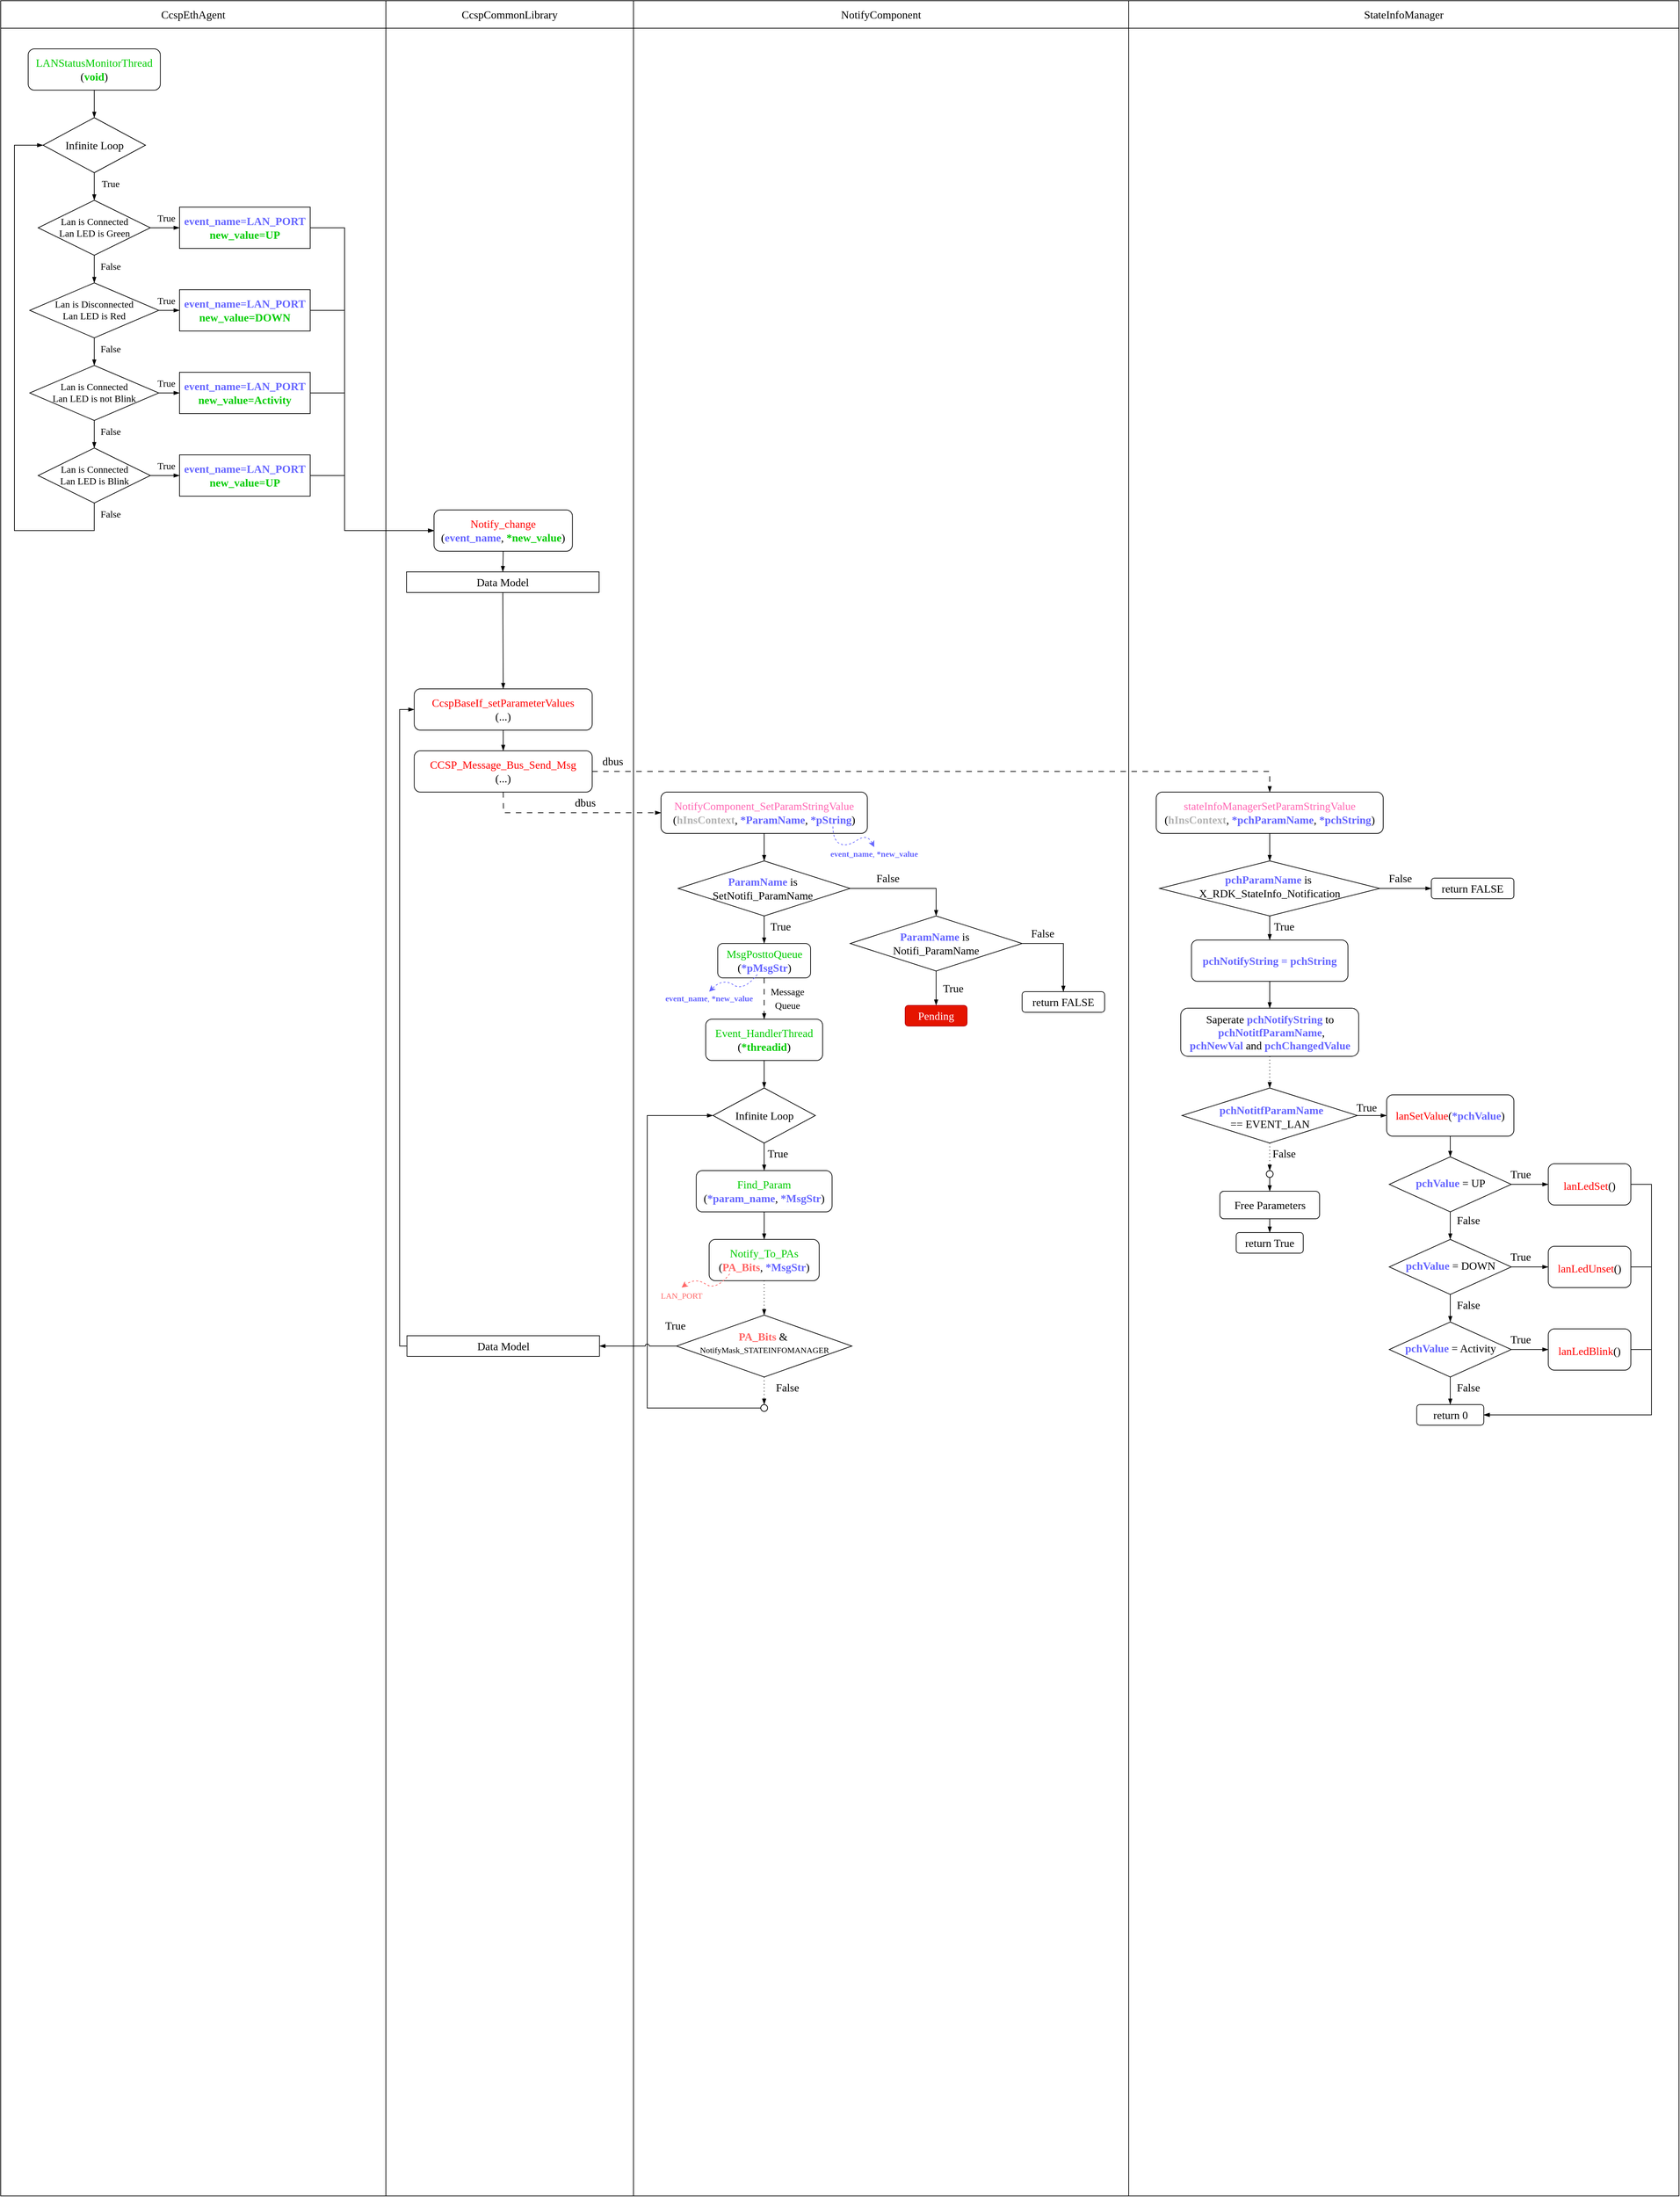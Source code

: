 <mxfile version="24.1.0" type="github">
  <diagram name="第 1 页" id="Y6xY_8anBtdgjpaCUC3Q">
    <mxGraphModel dx="1444" dy="825" grid="1" gridSize="10" guides="1" tooltips="1" connect="1" arrows="1" fold="1" page="1" pageScale="1" pageWidth="4000" pageHeight="4000" math="0" shadow="0">
      <root>
        <mxCell id="0" />
        <mxCell id="1" style="locked=1;" parent="0" />
        <mxCell id="gSltfRQLhsjH3o0JYE8w-63" value="外框" style="locked=1;" parent="0" />
        <mxCell id="1jTOBNuQrM4-u52aTeNc-37" value="" style="rounded=0;whiteSpace=wrap;html=1;align=center;verticalAlign=middle;fontFamily=Times New Roman;fontSize=16;fontColor=default;fillColor=none;gradientColor=none;container=0;" vertex="1" parent="gSltfRQLhsjH3o0JYE8w-63">
          <mxGeometry x="1680" y="80" width="800" height="3190" as="geometry" />
        </mxCell>
        <mxCell id="gSltfRQLhsjH3o0JYE8w-64" value="" style="rounded=0;whiteSpace=wrap;html=1;align=center;verticalAlign=middle;fontFamily=Times New Roman;fontSize=16;fontColor=default;fillColor=none;gradientColor=none;container=0;" parent="gSltfRQLhsjH3o0JYE8w-63" vertex="1">
          <mxGeometry x="600" y="80" width="360" height="3190" as="geometry" />
        </mxCell>
        <mxCell id="gSltfRQLhsjH3o0JYE8w-65" value="CcspCommonLibrary" style="rounded=0;whiteSpace=wrap;html=1;align=center;verticalAlign=middle;fontFamily=Times New Roman;fontSize=16;fontColor=default;fillColor=none;gradientColor=none;container=0;" parent="gSltfRQLhsjH3o0JYE8w-63" vertex="1">
          <mxGeometry x="600" y="80" width="360" height="40" as="geometry" />
        </mxCell>
        <mxCell id="gSltfRQLhsjH3o0JYE8w-66" value="" style="rounded=0;whiteSpace=wrap;html=1;align=center;verticalAlign=middle;fontFamily=Times New Roman;fontSize=16;fontColor=default;fillColor=none;gradientColor=none;container=0;" parent="gSltfRQLhsjH3o0JYE8w-63" vertex="1">
          <mxGeometry x="40" y="80" width="560" height="3190" as="geometry" />
        </mxCell>
        <mxCell id="gSltfRQLhsjH3o0JYE8w-67" value="CcspEthAgent" style="rounded=0;whiteSpace=wrap;html=1;align=center;verticalAlign=middle;fontFamily=Times New Roman;fontSize=16;fontColor=default;fillColor=none;gradientColor=none;container=0;" parent="gSltfRQLhsjH3o0JYE8w-63" vertex="1">
          <mxGeometry x="40" y="80" width="560" height="40" as="geometry" />
        </mxCell>
        <mxCell id="gSltfRQLhsjH3o0JYE8w-118" value="" style="rounded=0;whiteSpace=wrap;html=1;align=center;verticalAlign=middle;fontFamily=Times New Roman;fontSize=16;fontColor=default;fillColor=none;gradientColor=none;container=0;" parent="gSltfRQLhsjH3o0JYE8w-63" vertex="1">
          <mxGeometry x="960" y="80" width="720" height="3190" as="geometry" />
        </mxCell>
        <mxCell id="gSltfRQLhsjH3o0JYE8w-119" value="NotifyComponent" style="rounded=0;whiteSpace=wrap;html=1;align=center;verticalAlign=middle;fontFamily=Times New Roman;fontSize=16;fontColor=default;fillColor=none;gradientColor=none;container=0;" parent="gSltfRQLhsjH3o0JYE8w-63" vertex="1">
          <mxGeometry x="960" y="80" width="720" height="40" as="geometry" />
        </mxCell>
        <mxCell id="gSltfRQLhsjH3o0JYE8w-120" value="StateInfoManager" style="rounded=0;whiteSpace=wrap;html=1;align=center;verticalAlign=middle;fontFamily=Times New Roman;fontSize=16;fontColor=default;fillColor=none;gradientColor=none;container=0;" parent="gSltfRQLhsjH3o0JYE8w-63" vertex="1">
          <mxGeometry x="1680" y="80" width="800" height="40" as="geometry" />
        </mxCell>
        <mxCell id="gSltfRQLhsjH3o0JYE8w-69" value="Code Flow" style="" parent="0" />
        <mxCell id="gSltfRQLhsjH3o0JYE8w-123" value="" style="edgeStyle=none;rounded=0;orthogonalLoop=1;jettySize=auto;html=1;strokeColor=default;align=center;verticalAlign=middle;fontFamily=Times New Roman;fontSize=16;fontColor=default;labelBackgroundColor=default;endArrow=blockThin;endFill=1;endSize=6;dashed=1;dashPattern=8 8;exitX=0.5;exitY=1;exitDx=0;exitDy=0;" parent="gSltfRQLhsjH3o0JYE8w-69" source="gSltfRQLhsjH3o0JYE8w-73" target="gSltfRQLhsjH3o0JYE8w-74" edge="1">
          <mxGeometry relative="1" as="geometry">
            <Array as="points">
              <mxPoint x="771" y="1260" />
            </Array>
          </mxGeometry>
        </mxCell>
        <mxCell id="1jTOBNuQrM4-u52aTeNc-39" style="edgeStyle=orthogonalEdgeStyle;rounded=0;orthogonalLoop=1;jettySize=auto;html=1;exitX=1;exitY=0.5;exitDx=0;exitDy=0;entryX=0.5;entryY=0;entryDx=0;entryDy=0;fontFamily=Times New Roman;fontSize=16;fontColor=default;dashed=1;dashPattern=8 8;endArrow=blockThin;endFill=1;" edge="1" parent="gSltfRQLhsjH3o0JYE8w-69" source="gSltfRQLhsjH3o0JYE8w-73" target="1jTOBNuQrM4-u52aTeNc-38">
          <mxGeometry relative="1" as="geometry" />
        </mxCell>
        <mxCell id="gSltfRQLhsjH3o0JYE8w-73" value="&lt;font color=&quot;#ff0000&quot; style=&quot;font-size: 16px;&quot;&gt;CCSP_Message_Bus_Send_Msg&lt;/font&gt;&lt;div&gt;&lt;font style=&quot;font-size: 16px;&quot;&gt;(...)&lt;/font&gt;&lt;/div&gt;" style="rounded=1;whiteSpace=wrap;html=1;align=center;verticalAlign=middle;fontFamily=Times New Roman;fontSize=16;fontColor=default;fillColor=none;gradientColor=none;" parent="gSltfRQLhsjH3o0JYE8w-69" vertex="1">
          <mxGeometry x="641.245" y="1170" width="258.75" height="60" as="geometry" />
        </mxCell>
        <mxCell id="gSltfRQLhsjH3o0JYE8w-127" value="" style="edgeStyle=none;rounded=0;orthogonalLoop=1;jettySize=auto;html=1;strokeColor=default;align=center;verticalAlign=middle;fontFamily=Times New Roman;fontSize=16;fontColor=default;labelBackgroundColor=default;endArrow=blockThin;endFill=1;endSize=6;" parent="gSltfRQLhsjH3o0JYE8w-69" source="gSltfRQLhsjH3o0JYE8w-74" target="gSltfRQLhsjH3o0JYE8w-125" edge="1">
          <mxGeometry relative="1" as="geometry" />
        </mxCell>
        <mxCell id="gSltfRQLhsjH3o0JYE8w-74" value="&lt;font color=&quot;#ff66b3&quot; style=&quot;font-size: 16px;&quot;&gt;NotifyComponent_SetParamStringValue&lt;/font&gt;&lt;div&gt;&lt;font style=&quot;font-size: 16px;&quot;&gt;(&lt;b&gt;&lt;font color=&quot;#b3b3b3&quot;&gt;hInsContext&lt;/font&gt;&lt;/b&gt;, &lt;b&gt;&lt;font color=&quot;#6666ff&quot;&gt;*ParamName&lt;/font&gt;&lt;/b&gt;, &lt;font color=&quot;#6666ff&quot;&gt;&lt;b&gt;*pString&lt;/b&gt;&lt;/font&gt;)&lt;/font&gt;&lt;/div&gt;" style="rounded=1;whiteSpace=wrap;html=1;align=center;verticalAlign=middle;fontFamily=Times New Roman;fontSize=16;fontColor=default;fillColor=none;gradientColor=none;" parent="gSltfRQLhsjH3o0JYE8w-69" vertex="1">
          <mxGeometry x="1000" y="1230" width="300" height="60" as="geometry" />
        </mxCell>
        <mxCell id="gSltfRQLhsjH3o0JYE8w-76" style="edgeStyle=none;rounded=0;orthogonalLoop=1;jettySize=auto;html=1;exitX=0.5;exitY=1;exitDx=0;exitDy=0;entryX=0.5;entryY=0;entryDx=0;entryDy=0;strokeColor=default;align=center;verticalAlign=middle;fontFamily=Times New Roman;fontSize=16;fontColor=default;labelBackgroundColor=default;endArrow=blockThin;endFill=1;endSize=6;" parent="gSltfRQLhsjH3o0JYE8w-69" source="gSltfRQLhsjH3o0JYE8w-77" target="gSltfRQLhsjH3o0JYE8w-114" edge="1">
          <mxGeometry relative="1" as="geometry" />
        </mxCell>
        <mxCell id="gSltfRQLhsjH3o0JYE8w-77" value="&lt;font color=&quot;#ff0000&quot;&gt;Notify_change&lt;/font&gt;&lt;div&gt;(&lt;font color=&quot;#6666ff&quot;&gt;&lt;b&gt;event_name&lt;/b&gt;&lt;/font&gt;, &lt;font color=&quot;#00cc00&quot;&gt;&lt;b&gt;*new_value&lt;/b&gt;&lt;/font&gt;)&lt;/div&gt;" style="rounded=1;whiteSpace=wrap;html=1;align=center;verticalAlign=middle;fontFamily=Times New Roman;fontSize=16;fontColor=default;fillColor=none;gradientColor=none;" parent="gSltfRQLhsjH3o0JYE8w-69" vertex="1">
          <mxGeometry x="669.995" y="820" width="201.25" height="60" as="geometry" />
        </mxCell>
        <mxCell id="gSltfRQLhsjH3o0JYE8w-78" value="" style="edgeStyle=none;rounded=0;orthogonalLoop=1;jettySize=auto;html=1;strokeColor=default;align=center;verticalAlign=middle;fontFamily=Times New Roman;fontSize=16;fontColor=default;labelBackgroundColor=default;endArrow=blockThin;endFill=1;endSize=6;" parent="gSltfRQLhsjH3o0JYE8w-69" source="gSltfRQLhsjH3o0JYE8w-79" target="gSltfRQLhsjH3o0JYE8w-73" edge="1">
          <mxGeometry relative="1" as="geometry" />
        </mxCell>
        <mxCell id="gSltfRQLhsjH3o0JYE8w-79" value="&lt;font color=&quot;#ff0000&quot; style=&quot;font-size: 16px;&quot;&gt;CcspBaseIf_setParameterValues&lt;/font&gt;&lt;div&gt;&lt;font style=&quot;font-size: 16px;&quot;&gt;(...&lt;/font&gt;&lt;span style=&quot;background-color: initial;&quot;&gt;)&lt;/span&gt;&lt;/div&gt;" style="rounded=1;whiteSpace=wrap;html=1;align=center;verticalAlign=middle;fontFamily=Times New Roman;fontSize=16;fontColor=default;fillColor=none;gradientColor=none;" parent="gSltfRQLhsjH3o0JYE8w-69" vertex="1">
          <mxGeometry x="641.245" y="1080" width="258.75" height="60" as="geometry" />
        </mxCell>
        <mxCell id="gSltfRQLhsjH3o0JYE8w-80" value="" style="edgeStyle=none;rounded=0;orthogonalLoop=1;jettySize=auto;html=1;strokeColor=default;align=center;verticalAlign=middle;fontFamily=Times New Roman;fontSize=16;fontColor=default;labelBackgroundColor=default;endArrow=blockThin;endFill=1;endSize=6;" parent="gSltfRQLhsjH3o0JYE8w-69" source="gSltfRQLhsjH3o0JYE8w-81" target="gSltfRQLhsjH3o0JYE8w-86" edge="1">
          <mxGeometry relative="1" as="geometry" />
        </mxCell>
        <mxCell id="gSltfRQLhsjH3o0JYE8w-81" value="Infinite Loop" style="rhombus;whiteSpace=wrap;html=1;fontFamily=Times New Roman;fontSize=16;fontColor=default;labelBackgroundColor=default;fillColor=none;" parent="gSltfRQLhsjH3o0JYE8w-69" vertex="1">
          <mxGeometry x="101.59" y="250" width="148.93" height="80" as="geometry" />
        </mxCell>
        <mxCell id="gSltfRQLhsjH3o0JYE8w-82" value="" style="edgeStyle=none;rounded=0;orthogonalLoop=1;jettySize=auto;html=1;strokeColor=default;align=center;verticalAlign=middle;fontFamily=Times New Roman;fontSize=16;fontColor=default;labelBackgroundColor=default;endArrow=blockThin;endFill=1;endSize=6;" parent="gSltfRQLhsjH3o0JYE8w-69" source="gSltfRQLhsjH3o0JYE8w-83" target="gSltfRQLhsjH3o0JYE8w-81" edge="1">
          <mxGeometry relative="1" as="geometry" />
        </mxCell>
        <mxCell id="gSltfRQLhsjH3o0JYE8w-83" value="&lt;font color=&quot;#00cc00&quot; style=&quot;font-size: 16px;&quot;&gt;LANStatusMonitorThread&lt;/font&gt;&lt;div&gt;&lt;font style=&quot;font-size: 16px;&quot;&gt;(&lt;b style=&quot;&quot;&gt;&lt;font color=&quot;#00cc00&quot;&gt;void&lt;/font&gt;&lt;/b&gt;)&lt;/font&gt;&lt;/div&gt;" style="rounded=1;whiteSpace=wrap;html=1;align=center;verticalAlign=middle;fontFamily=Times New Roman;fontSize=16;fontColor=default;fillColor=none;gradientColor=none;" parent="gSltfRQLhsjH3o0JYE8w-69" vertex="1">
          <mxGeometry x="80" y="150" width="192.11" height="60" as="geometry" />
        </mxCell>
        <mxCell id="gSltfRQLhsjH3o0JYE8w-84" value="" style="edgeStyle=none;rounded=0;orthogonalLoop=1;jettySize=auto;html=1;strokeColor=default;align=center;verticalAlign=middle;fontFamily=Times New Roman;fontSize=16;fontColor=default;labelBackgroundColor=default;endArrow=blockThin;endFill=1;endSize=6;" parent="gSltfRQLhsjH3o0JYE8w-69" source="gSltfRQLhsjH3o0JYE8w-86" target="gSltfRQLhsjH3o0JYE8w-89" edge="1">
          <mxGeometry relative="1" as="geometry" />
        </mxCell>
        <mxCell id="gSltfRQLhsjH3o0JYE8w-85" style="edgeStyle=none;rounded=0;orthogonalLoop=1;jettySize=auto;html=1;exitX=1;exitY=0.5;exitDx=0;exitDy=0;strokeColor=default;align=center;verticalAlign=middle;fontFamily=Times New Roman;fontSize=16;fontColor=default;labelBackgroundColor=default;endArrow=blockThin;endFill=1;endSize=6;" parent="gSltfRQLhsjH3o0JYE8w-69" source="gSltfRQLhsjH3o0JYE8w-86" target="gSltfRQLhsjH3o0JYE8w-102" edge="1">
          <mxGeometry relative="1" as="geometry" />
        </mxCell>
        <mxCell id="gSltfRQLhsjH3o0JYE8w-86" value="&lt;div style=&quot;font-size: 14px;&quot;&gt;&lt;span style=&quot;background-color: initial;&quot;&gt;Lan is Connected&lt;br&gt;Lan LED is&amp;nbsp;&lt;/span&gt;&lt;span style=&quot;background-color: initial;&quot;&gt;Green&lt;/span&gt;&lt;/div&gt;" style="rhombus;whiteSpace=wrap;html=1;rounded=0;strokeColor=default;align=center;verticalAlign=middle;fontFamily=Times New Roman;fontSize=16;fontColor=default;fillColor=none;gradientColor=none;" parent="gSltfRQLhsjH3o0JYE8w-69" vertex="1">
          <mxGeometry x="94.51" y="370" width="163.1" height="80" as="geometry" />
        </mxCell>
        <mxCell id="gSltfRQLhsjH3o0JYE8w-87" value="" style="edgeStyle=none;rounded=0;orthogonalLoop=1;jettySize=auto;html=1;strokeColor=default;align=center;verticalAlign=middle;fontFamily=Times New Roman;fontSize=16;fontColor=default;labelBackgroundColor=default;endArrow=blockThin;endFill=1;endSize=6;" parent="gSltfRQLhsjH3o0JYE8w-69" source="gSltfRQLhsjH3o0JYE8w-89" target="gSltfRQLhsjH3o0JYE8w-92" edge="1">
          <mxGeometry relative="1" as="geometry" />
        </mxCell>
        <mxCell id="gSltfRQLhsjH3o0JYE8w-88" value="" style="edgeStyle=none;rounded=0;orthogonalLoop=1;jettySize=auto;html=1;strokeColor=default;align=center;verticalAlign=middle;fontFamily=Times New Roman;fontSize=16;fontColor=default;labelBackgroundColor=default;endArrow=blockThin;endFill=1;endSize=6;" parent="gSltfRQLhsjH3o0JYE8w-69" source="gSltfRQLhsjH3o0JYE8w-89" target="gSltfRQLhsjH3o0JYE8w-104" edge="1">
          <mxGeometry relative="1" as="geometry" />
        </mxCell>
        <mxCell id="gSltfRQLhsjH3o0JYE8w-89" value="&lt;div style=&quot;font-size: 14px;&quot;&gt;&lt;span style=&quot;background-color: initial;&quot;&gt;Lan is Disconnected&lt;br&gt;Lan LED is&amp;nbsp;&lt;/span&gt;&lt;span style=&quot;background-color: initial;&quot;&gt;Red&lt;/span&gt;&lt;/div&gt;" style="rhombus;whiteSpace=wrap;html=1;rounded=0;strokeColor=default;align=center;verticalAlign=middle;fontFamily=Times New Roman;fontSize=16;fontColor=default;fillColor=none;gradientColor=none;" parent="gSltfRQLhsjH3o0JYE8w-69" vertex="1">
          <mxGeometry x="82.25" y="490" width="187.61" height="80" as="geometry" />
        </mxCell>
        <mxCell id="gSltfRQLhsjH3o0JYE8w-90" value="" style="edgeStyle=none;rounded=0;orthogonalLoop=1;jettySize=auto;html=1;strokeColor=default;align=center;verticalAlign=middle;fontFamily=Times New Roman;fontSize=16;fontColor=default;labelBackgroundColor=default;endArrow=blockThin;endFill=1;endSize=6;" parent="gSltfRQLhsjH3o0JYE8w-69" source="gSltfRQLhsjH3o0JYE8w-92" target="gSltfRQLhsjH3o0JYE8w-95" edge="1">
          <mxGeometry relative="1" as="geometry" />
        </mxCell>
        <mxCell id="gSltfRQLhsjH3o0JYE8w-91" value="" style="edgeStyle=none;rounded=0;orthogonalLoop=1;jettySize=auto;html=1;strokeColor=default;align=center;verticalAlign=middle;fontFamily=Times New Roman;fontSize=16;fontColor=default;labelBackgroundColor=default;endArrow=blockThin;endFill=1;endSize=6;" parent="gSltfRQLhsjH3o0JYE8w-69" source="gSltfRQLhsjH3o0JYE8w-92" target="gSltfRQLhsjH3o0JYE8w-106" edge="1">
          <mxGeometry relative="1" as="geometry" />
        </mxCell>
        <mxCell id="gSltfRQLhsjH3o0JYE8w-92" value="&lt;div style=&quot;font-size: 14px;&quot;&gt;&lt;span style=&quot;background-color: initial;&quot;&gt;Lan is Connected&lt;br&gt;Lan LED is not Blink&lt;/span&gt;&lt;/div&gt;" style="rhombus;whiteSpace=wrap;html=1;rounded=0;strokeColor=default;align=center;verticalAlign=middle;fontFamily=Times New Roman;fontSize=16;fontColor=default;fillColor=none;gradientColor=none;" parent="gSltfRQLhsjH3o0JYE8w-69" vertex="1">
          <mxGeometry x="82.25" y="610" width="187.61" height="80" as="geometry" />
        </mxCell>
        <mxCell id="gSltfRQLhsjH3o0JYE8w-93" style="edgeStyle=none;rounded=0;orthogonalLoop=1;jettySize=auto;html=1;strokeColor=default;align=center;verticalAlign=middle;fontFamily=Times New Roman;fontSize=16;fontColor=default;labelBackgroundColor=default;endArrow=blockThin;endFill=1;endSize=6;entryX=0;entryY=0.5;entryDx=0;entryDy=0;exitX=0.5;exitY=1;exitDx=0;exitDy=0;" parent="gSltfRQLhsjH3o0JYE8w-69" source="gSltfRQLhsjH3o0JYE8w-95" target="gSltfRQLhsjH3o0JYE8w-81" edge="1">
          <mxGeometry relative="1" as="geometry">
            <mxPoint x="156.06" y="790" as="sourcePoint" />
            <mxPoint x="60" y="180" as="targetPoint" />
            <Array as="points">
              <mxPoint x="176" y="850" />
              <mxPoint x="60" y="850" />
              <mxPoint x="60" y="510" />
              <mxPoint x="60" y="290" />
            </Array>
          </mxGeometry>
        </mxCell>
        <mxCell id="gSltfRQLhsjH3o0JYE8w-94" value="" style="edgeStyle=none;rounded=0;orthogonalLoop=1;jettySize=auto;html=1;strokeColor=default;align=center;verticalAlign=middle;fontFamily=Times New Roman;fontSize=16;fontColor=default;labelBackgroundColor=default;endArrow=blockThin;endFill=1;endSize=6;" parent="gSltfRQLhsjH3o0JYE8w-69" source="gSltfRQLhsjH3o0JYE8w-95" target="gSltfRQLhsjH3o0JYE8w-108" edge="1">
          <mxGeometry relative="1" as="geometry" />
        </mxCell>
        <mxCell id="gSltfRQLhsjH3o0JYE8w-95" value="&lt;div style=&quot;font-size: 14px;&quot;&gt;&lt;span style=&quot;background-color: initial;&quot;&gt;Lan is Connected&lt;br&gt;Lan LED is&amp;nbsp;&lt;/span&gt;&lt;span style=&quot;background-color: initial;&quot;&gt;Blink&lt;/span&gt;&lt;/div&gt;" style="rhombus;whiteSpace=wrap;html=1;rounded=0;strokeColor=default;align=center;verticalAlign=middle;fontFamily=Times New Roman;fontSize=16;fontColor=default;fillColor=none;gradientColor=none;" parent="gSltfRQLhsjH3o0JYE8w-69" vertex="1">
          <mxGeometry x="94.51" y="730" width="163.1" height="80" as="geometry" />
        </mxCell>
        <mxCell id="gSltfRQLhsjH3o0JYE8w-96" value="&lt;font style=&quot;font-size: 14px;&quot;&gt;False&lt;/font&gt;" style="text;html=1;align=center;verticalAlign=middle;whiteSpace=wrap;rounded=0;fontFamily=Times New Roman;fontSize=16;fontColor=default;" parent="gSltfRQLhsjH3o0JYE8w-69" vertex="1">
          <mxGeometry x="170" y="690" width="60" height="30" as="geometry" />
        </mxCell>
        <mxCell id="gSltfRQLhsjH3o0JYE8w-97" value="&lt;font style=&quot;font-size: 14px;&quot;&gt;False&lt;/font&gt;" style="text;html=1;align=center;verticalAlign=middle;whiteSpace=wrap;rounded=0;fontFamily=Times New Roman;fontSize=16;fontColor=default;" parent="gSltfRQLhsjH3o0JYE8w-69" vertex="1">
          <mxGeometry x="170" y="570" width="60" height="30" as="geometry" />
        </mxCell>
        <mxCell id="gSltfRQLhsjH3o0JYE8w-98" value="&lt;font style=&quot;font-size: 14px;&quot;&gt;False&lt;/font&gt;" style="text;html=1;align=center;verticalAlign=middle;whiteSpace=wrap;rounded=0;fontFamily=Times New Roman;fontSize=16;fontColor=default;" parent="gSltfRQLhsjH3o0JYE8w-69" vertex="1">
          <mxGeometry x="170" y="450" width="60" height="30" as="geometry" />
        </mxCell>
        <mxCell id="gSltfRQLhsjH3o0JYE8w-99" value="&lt;font style=&quot;font-size: 14px;&quot;&gt;True&lt;/font&gt;" style="text;html=1;align=center;verticalAlign=middle;whiteSpace=wrap;rounded=0;fontFamily=Times New Roman;fontSize=16;fontColor=default;" parent="gSltfRQLhsjH3o0JYE8w-69" vertex="1">
          <mxGeometry x="170" y="330" width="60" height="30" as="geometry" />
        </mxCell>
        <mxCell id="gSltfRQLhsjH3o0JYE8w-100" value="&lt;font style=&quot;font-size: 14px;&quot;&gt;False&lt;/font&gt;" style="text;html=1;align=center;verticalAlign=middle;whiteSpace=wrap;rounded=0;fontFamily=Times New Roman;fontSize=16;fontColor=default;" parent="gSltfRQLhsjH3o0JYE8w-69" vertex="1">
          <mxGeometry x="170" y="810" width="60" height="30" as="geometry" />
        </mxCell>
        <mxCell id="gSltfRQLhsjH3o0JYE8w-101" style="edgeStyle=none;rounded=0;orthogonalLoop=1;jettySize=auto;html=1;exitX=1;exitY=0.5;exitDx=0;exitDy=0;entryX=0;entryY=0.5;entryDx=0;entryDy=0;strokeColor=default;align=center;verticalAlign=middle;fontFamily=Times New Roman;fontSize=16;fontColor=default;labelBackgroundColor=default;endArrow=blockThin;endFill=1;endSize=6;" parent="gSltfRQLhsjH3o0JYE8w-69" source="gSltfRQLhsjH3o0JYE8w-102" target="gSltfRQLhsjH3o0JYE8w-77" edge="1">
          <mxGeometry relative="1" as="geometry">
            <Array as="points">
              <mxPoint x="540" y="410" />
              <mxPoint x="540" y="850" />
            </Array>
          </mxGeometry>
        </mxCell>
        <mxCell id="gSltfRQLhsjH3o0JYE8w-102" value="&lt;b style=&quot;&quot;&gt;&lt;font color=&quot;#6666ff&quot;&gt;event_name=LAN_PORT&lt;/font&gt;&lt;/b&gt;&lt;div&gt;&lt;font color=&quot;#00cc00&quot;&gt;&lt;b&gt;new_value=UP&lt;/b&gt;&lt;/font&gt;&lt;/div&gt;" style="rounded=0;whiteSpace=wrap;html=1;strokeColor=default;align=center;verticalAlign=middle;fontFamily=Times New Roman;fontSize=16;fontColor=default;fillColor=none;gradientColor=none;" parent="gSltfRQLhsjH3o0JYE8w-69" vertex="1">
          <mxGeometry x="300" y="380" width="190" height="60" as="geometry" />
        </mxCell>
        <mxCell id="gSltfRQLhsjH3o0JYE8w-103" style="edgeStyle=none;rounded=0;orthogonalLoop=1;jettySize=auto;html=1;exitX=1;exitY=0.5;exitDx=0;exitDy=0;entryX=0;entryY=0.5;entryDx=0;entryDy=0;strokeColor=default;align=center;verticalAlign=middle;fontFamily=Times New Roman;fontSize=16;fontColor=default;labelBackgroundColor=default;endArrow=blockThin;endFill=1;endSize=6;" parent="gSltfRQLhsjH3o0JYE8w-69" source="gSltfRQLhsjH3o0JYE8w-104" target="gSltfRQLhsjH3o0JYE8w-77" edge="1">
          <mxGeometry relative="1" as="geometry">
            <Array as="points">
              <mxPoint x="540" y="530" />
              <mxPoint x="540" y="850" />
            </Array>
          </mxGeometry>
        </mxCell>
        <mxCell id="gSltfRQLhsjH3o0JYE8w-104" value="&lt;b style=&quot;&quot;&gt;&lt;font color=&quot;#6666ff&quot;&gt;event_name=LAN_PORT&lt;/font&gt;&lt;/b&gt;&lt;div&gt;&lt;font color=&quot;#00cc00&quot;&gt;&lt;b&gt;new_value=DOWN&lt;/b&gt;&lt;/font&gt;&lt;/div&gt;" style="rounded=0;whiteSpace=wrap;html=1;strokeColor=default;align=center;verticalAlign=middle;fontFamily=Times New Roman;fontSize=16;fontColor=default;fillColor=none;gradientColor=none;" parent="gSltfRQLhsjH3o0JYE8w-69" vertex="1">
          <mxGeometry x="300" y="500" width="190" height="60" as="geometry" />
        </mxCell>
        <mxCell id="gSltfRQLhsjH3o0JYE8w-105" style="edgeStyle=none;rounded=0;orthogonalLoop=1;jettySize=auto;html=1;exitX=1;exitY=0.5;exitDx=0;exitDy=0;entryX=0;entryY=0.5;entryDx=0;entryDy=0;strokeColor=default;align=center;verticalAlign=middle;fontFamily=Times New Roman;fontSize=16;fontColor=default;labelBackgroundColor=default;endArrow=blockThin;endFill=1;endSize=6;" parent="gSltfRQLhsjH3o0JYE8w-69" source="gSltfRQLhsjH3o0JYE8w-106" target="gSltfRQLhsjH3o0JYE8w-77" edge="1">
          <mxGeometry relative="1" as="geometry">
            <Array as="points">
              <mxPoint x="540" y="650" />
              <mxPoint x="540" y="850" />
            </Array>
          </mxGeometry>
        </mxCell>
        <mxCell id="gSltfRQLhsjH3o0JYE8w-106" value="&lt;b style=&quot;&quot;&gt;&lt;font color=&quot;#6666ff&quot;&gt;event_name=LAN_PORT&lt;/font&gt;&lt;/b&gt;&lt;div&gt;&lt;font color=&quot;#00cc00&quot;&gt;&lt;b&gt;new_value=Activity&lt;/b&gt;&lt;/font&gt;&lt;/div&gt;" style="rounded=0;whiteSpace=wrap;html=1;strokeColor=default;align=center;verticalAlign=middle;fontFamily=Times New Roman;fontSize=16;fontColor=default;fillColor=none;gradientColor=none;" parent="gSltfRQLhsjH3o0JYE8w-69" vertex="1">
          <mxGeometry x="300" y="620" width="190" height="60" as="geometry" />
        </mxCell>
        <mxCell id="gSltfRQLhsjH3o0JYE8w-107" style="edgeStyle=none;rounded=0;orthogonalLoop=1;jettySize=auto;html=1;exitX=1;exitY=0.5;exitDx=0;exitDy=0;entryX=0;entryY=0.5;entryDx=0;entryDy=0;strokeColor=default;align=center;verticalAlign=middle;fontFamily=Times New Roman;fontSize=16;fontColor=default;labelBackgroundColor=default;endArrow=blockThin;endFill=1;endSize=6;" parent="gSltfRQLhsjH3o0JYE8w-69" source="gSltfRQLhsjH3o0JYE8w-108" target="gSltfRQLhsjH3o0JYE8w-77" edge="1">
          <mxGeometry relative="1" as="geometry">
            <Array as="points">
              <mxPoint x="540" y="770" />
              <mxPoint x="540" y="850" />
            </Array>
          </mxGeometry>
        </mxCell>
        <mxCell id="gSltfRQLhsjH3o0JYE8w-108" value="&lt;b style=&quot;&quot;&gt;&lt;font color=&quot;#6666ff&quot;&gt;event_name=LAN_PORT&lt;/font&gt;&lt;/b&gt;&lt;div&gt;&lt;font color=&quot;#00cc00&quot;&gt;&lt;b&gt;new_value=UP&lt;/b&gt;&lt;/font&gt;&lt;/div&gt;" style="rounded=0;whiteSpace=wrap;html=1;strokeColor=default;align=center;verticalAlign=middle;fontFamily=Times New Roman;fontSize=16;fontColor=default;fillColor=none;gradientColor=none;" parent="gSltfRQLhsjH3o0JYE8w-69" vertex="1">
          <mxGeometry x="300" y="740" width="190" height="60" as="geometry" />
        </mxCell>
        <mxCell id="gSltfRQLhsjH3o0JYE8w-109" value="&lt;font style=&quot;font-size: 14px;&quot;&gt;True&lt;/font&gt;" style="text;html=1;align=center;verticalAlign=middle;whiteSpace=wrap;rounded=0;fontFamily=Times New Roman;fontSize=16;fontColor=default;" parent="gSltfRQLhsjH3o0JYE8w-69" vertex="1">
          <mxGeometry x="250.52" y="380" width="60" height="30" as="geometry" />
        </mxCell>
        <mxCell id="gSltfRQLhsjH3o0JYE8w-110" value="&lt;font style=&quot;font-size: 14px;&quot;&gt;True&lt;/font&gt;" style="text;html=1;align=center;verticalAlign=middle;whiteSpace=wrap;rounded=0;fontFamily=Times New Roman;fontSize=16;fontColor=default;" parent="gSltfRQLhsjH3o0JYE8w-69" vertex="1">
          <mxGeometry x="250.52" y="500" width="60" height="30" as="geometry" />
        </mxCell>
        <mxCell id="gSltfRQLhsjH3o0JYE8w-111" value="&lt;font style=&quot;font-size: 14px;&quot;&gt;True&lt;/font&gt;" style="text;html=1;align=center;verticalAlign=middle;whiteSpace=wrap;rounded=0;fontFamily=Times New Roman;fontSize=16;fontColor=default;" parent="gSltfRQLhsjH3o0JYE8w-69" vertex="1">
          <mxGeometry x="250.52" y="620" width="60" height="30" as="geometry" />
        </mxCell>
        <mxCell id="gSltfRQLhsjH3o0JYE8w-112" value="&lt;font style=&quot;font-size: 14px;&quot;&gt;True&lt;/font&gt;" style="text;html=1;align=center;verticalAlign=middle;whiteSpace=wrap;rounded=0;fontFamily=Times New Roman;fontSize=16;fontColor=default;" parent="gSltfRQLhsjH3o0JYE8w-69" vertex="1">
          <mxGeometry x="250.52" y="740" width="60" height="30" as="geometry" />
        </mxCell>
        <mxCell id="gSltfRQLhsjH3o0JYE8w-113" style="edgeStyle=none;rounded=0;orthogonalLoop=1;jettySize=auto;html=1;exitX=0.5;exitY=1;exitDx=0;exitDy=0;entryX=0.5;entryY=0;entryDx=0;entryDy=0;strokeColor=default;align=center;verticalAlign=middle;fontFamily=Times New Roman;fontSize=16;fontColor=default;labelBackgroundColor=default;endArrow=blockThin;endFill=1;endSize=6;" parent="gSltfRQLhsjH3o0JYE8w-69" source="gSltfRQLhsjH3o0JYE8w-114" target="gSltfRQLhsjH3o0JYE8w-79" edge="1">
          <mxGeometry relative="1" as="geometry" />
        </mxCell>
        <mxCell id="gSltfRQLhsjH3o0JYE8w-114" value="Data Model" style="swimlane;fontStyle=0;childLayout=stackLayout;horizontal=1;startSize=30;horizontalStack=0;resizeParent=1;resizeParentMax=0;resizeLast=0;collapsible=1;marginBottom=0;whiteSpace=wrap;html=1;rounded=0;strokeColor=default;align=center;verticalAlign=middle;fontFamily=Times New Roman;fontSize=16;fontColor=default;fillColor=none;gradientColor=none;" parent="gSltfRQLhsjH3o0JYE8w-69" vertex="1" collapsed="1">
          <mxGeometry x="630" y="910" width="280" height="30" as="geometry">
            <mxRectangle x="630" y="910" width="330.01" height="150" as="alternateBounds" />
          </mxGeometry>
        </mxCell>
        <mxCell id="gSltfRQLhsjH3o0JYE8w-115" value="Device.NotifyComponent.SetNotifi_ParamName" style="text;strokeColor=none;fillColor=none;align=left;verticalAlign=middle;spacingLeft=4;spacingRight=4;overflow=hidden;points=[[0,0.5],[1,0.5]];portConstraint=eastwest;rotatable=0;whiteSpace=wrap;html=1;fontFamily=Times New Roman;fontSize=16;fontColor=default;" parent="gSltfRQLhsjH3o0JYE8w-114" vertex="1">
          <mxGeometry y="30" width="330.01" height="30" as="geometry" />
        </mxCell>
        <mxCell id="gSltfRQLhsjH3o0JYE8w-116" value="eRT.com.cisco.spvtg.ccsp.notifycomponent" style="text;strokeColor=none;fillColor=none;align=left;verticalAlign=middle;spacingLeft=4;spacingRight=4;overflow=hidden;points=[[0,0.5],[1,0.5]];portConstraint=eastwest;rotatable=0;whiteSpace=wrap;html=1;fontFamily=Times New Roman;fontSize=16;fontColor=default;" parent="gSltfRQLhsjH3o0JYE8w-114" vertex="1">
          <mxGeometry y="60" width="330.01" height="30" as="geometry" />
        </mxCell>
        <mxCell id="gSltfRQLhsjH3o0JYE8w-117" value="/com/cisco/spvtg/ccsp/notifycomponent" style="text;strokeColor=none;fillColor=none;align=left;verticalAlign=middle;spacingLeft=4;spacingRight=4;overflow=hidden;points=[[0,0.5],[1,0.5]];portConstraint=eastwest;rotatable=0;whiteSpace=wrap;html=1;fontFamily=Times New Roman;fontSize=16;fontColor=default;" parent="gSltfRQLhsjH3o0JYE8w-114" vertex="1">
          <mxGeometry y="90" width="330.01" height="30" as="geometry" />
        </mxCell>
        <mxCell id="gSltfRQLhsjH3o0JYE8w-122" value="string&amp;nbsp;&lt;font style=&quot;text-align: center;&quot; color=&quot;#6666ff&quot;&gt;&lt;b&gt;event_name&lt;/b&gt;&lt;/font&gt;&lt;span style=&quot;text-align: center;&quot;&gt;,&lt;/span&gt;&lt;font style=&quot;text-align: center;&quot; color=&quot;#00cc00&quot;&gt;&lt;b&gt;*new_value&lt;/b&gt;&lt;/font&gt;" style="text;strokeColor=none;fillColor=none;align=left;verticalAlign=middle;spacingLeft=4;spacingRight=4;overflow=hidden;points=[[0,0.5],[1,0.5]];portConstraint=eastwest;rotatable=0;whiteSpace=wrap;html=1;fontFamily=Times New Roman;fontSize=16;fontColor=default;" parent="gSltfRQLhsjH3o0JYE8w-114" vertex="1">
          <mxGeometry y="120" width="330.01" height="30" as="geometry" />
        </mxCell>
        <mxCell id="gSltfRQLhsjH3o0JYE8w-124" value="dbus" style="text;html=1;align=center;verticalAlign=middle;whiteSpace=wrap;rounded=0;fontFamily=Times New Roman;fontSize=16;fontColor=default;" parent="gSltfRQLhsjH3o0JYE8w-69" vertex="1">
          <mxGeometry x="860" y="1230" width="60" height="30" as="geometry" />
        </mxCell>
        <mxCell id="gSltfRQLhsjH3o0JYE8w-131" style="edgeStyle=none;rounded=0;orthogonalLoop=1;jettySize=auto;html=1;exitX=1;exitY=0.5;exitDx=0;exitDy=0;entryX=0.5;entryY=0;entryDx=0;entryDy=0;strokeColor=default;align=center;verticalAlign=middle;fontFamily=Times New Roman;fontSize=16;fontColor=default;labelBackgroundColor=default;endArrow=blockThin;endFill=1;endSize=6;" parent="gSltfRQLhsjH3o0JYE8w-69" source="gSltfRQLhsjH3o0JYE8w-125" target="gSltfRQLhsjH3o0JYE8w-128" edge="1">
          <mxGeometry relative="1" as="geometry">
            <Array as="points">
              <mxPoint x="1400" y="1370" />
            </Array>
          </mxGeometry>
        </mxCell>
        <mxCell id="gSltfRQLhsjH3o0JYE8w-142" value="" style="edgeStyle=none;rounded=0;orthogonalLoop=1;jettySize=auto;html=1;strokeColor=default;align=center;verticalAlign=middle;fontFamily=Times New Roman;fontSize=16;fontColor=default;labelBackgroundColor=default;endArrow=blockThin;endFill=1;endSize=6;" parent="gSltfRQLhsjH3o0JYE8w-69" source="gSltfRQLhsjH3o0JYE8w-125" target="gSltfRQLhsjH3o0JYE8w-141" edge="1">
          <mxGeometry relative="1" as="geometry" />
        </mxCell>
        <mxCell id="gSltfRQLhsjH3o0JYE8w-125" value="&lt;b&gt;&lt;font color=&quot;#6666ff&quot;&gt;ParamName &lt;/font&gt;&lt;/b&gt;is&amp;nbsp;&lt;div&gt;SetNotifi_ParamName&amp;nbsp;&lt;/div&gt;" style="rhombus;whiteSpace=wrap;html=1;rounded=0;strokeColor=default;align=center;verticalAlign=middle;fontFamily=Times New Roman;fontSize=16;fontColor=default;fillColor=none;gradientColor=none;" parent="gSltfRQLhsjH3o0JYE8w-69" vertex="1">
          <mxGeometry x="1025" y="1330" width="250" height="80" as="geometry" />
        </mxCell>
        <mxCell id="gSltfRQLhsjH3o0JYE8w-134" style="edgeStyle=none;rounded=0;orthogonalLoop=1;jettySize=auto;html=1;exitX=1;exitY=0.5;exitDx=0;exitDy=0;entryX=0.5;entryY=0;entryDx=0;entryDy=0;strokeColor=default;align=center;verticalAlign=middle;fontFamily=Times New Roman;fontSize=16;fontColor=default;labelBackgroundColor=default;endArrow=blockThin;endFill=1;endSize=6;" parent="gSltfRQLhsjH3o0JYE8w-69" source="gSltfRQLhsjH3o0JYE8w-128" target="gSltfRQLhsjH3o0JYE8w-133" edge="1">
          <mxGeometry relative="1" as="geometry">
            <Array as="points">
              <mxPoint x="1585" y="1450" />
            </Array>
          </mxGeometry>
        </mxCell>
        <mxCell id="gSltfRQLhsjH3o0JYE8w-140" value="" style="edgeStyle=none;rounded=0;orthogonalLoop=1;jettySize=auto;html=1;strokeColor=default;align=center;verticalAlign=middle;fontFamily=Times New Roman;fontSize=16;fontColor=default;labelBackgroundColor=default;endArrow=blockThin;endFill=1;endSize=6;" parent="gSltfRQLhsjH3o0JYE8w-69" source="gSltfRQLhsjH3o0JYE8w-128" target="gSltfRQLhsjH3o0JYE8w-139" edge="1">
          <mxGeometry relative="1" as="geometry" />
        </mxCell>
        <mxCell id="gSltfRQLhsjH3o0JYE8w-128" value="&lt;b&gt;&lt;font color=&quot;#6666ff&quot;&gt;ParamName &lt;/font&gt;&lt;/b&gt;is&amp;nbsp;&lt;div&gt;Notifi_ParamName&lt;/div&gt;" style="rhombus;whiteSpace=wrap;html=1;rounded=0;strokeColor=default;align=center;verticalAlign=middle;fontFamily=Times New Roman;fontSize=16;fontColor=default;fillColor=none;gradientColor=none;" parent="gSltfRQLhsjH3o0JYE8w-69" vertex="1">
          <mxGeometry x="1275" y="1410" width="250" height="80" as="geometry" />
        </mxCell>
        <mxCell id="gSltfRQLhsjH3o0JYE8w-132" value="False" style="text;html=1;align=center;verticalAlign=middle;whiteSpace=wrap;rounded=0;fontFamily=Times New Roman;fontSize=16;fontColor=default;" parent="gSltfRQLhsjH3o0JYE8w-69" vertex="1">
          <mxGeometry x="1300" y="1340" width="60" height="30" as="geometry" />
        </mxCell>
        <mxCell id="gSltfRQLhsjH3o0JYE8w-133" value="return FALSE" style="rounded=1;whiteSpace=wrap;html=1;strokeColor=default;align=center;verticalAlign=middle;fontFamily=Times New Roman;fontSize=16;fontColor=default;fillColor=none;gradientColor=none;" parent="gSltfRQLhsjH3o0JYE8w-69" vertex="1">
          <mxGeometry x="1525" y="1520" width="120" height="30" as="geometry" />
        </mxCell>
        <mxCell id="gSltfRQLhsjH3o0JYE8w-135" value="False" style="text;html=1;align=center;verticalAlign=middle;whiteSpace=wrap;rounded=0;fontFamily=Times New Roman;fontSize=16;fontColor=default;" parent="gSltfRQLhsjH3o0JYE8w-69" vertex="1">
          <mxGeometry x="1525" y="1420" width="60" height="30" as="geometry" />
        </mxCell>
        <mxCell id="gSltfRQLhsjH3o0JYE8w-139" value="Pending" style="rounded=1;whiteSpace=wrap;html=1;strokeColor=#B20000;align=center;verticalAlign=middle;fontFamily=Times New Roman;fontSize=16;fillColor=#e51400;fontColor=#ffffff;" parent="gSltfRQLhsjH3o0JYE8w-69" vertex="1">
          <mxGeometry x="1355" y="1540" width="90" height="30" as="geometry" />
        </mxCell>
        <mxCell id="gSltfRQLhsjH3o0JYE8w-146" value="" style="edgeStyle=none;rounded=0;orthogonalLoop=1;jettySize=auto;html=1;strokeColor=default;align=center;verticalAlign=middle;fontFamily=Times New Roman;fontSize=16;fontColor=default;labelBackgroundColor=default;endArrow=blockThin;endFill=1;endSize=6;dashed=1;dashPattern=8 8;" parent="gSltfRQLhsjH3o0JYE8w-69" source="gSltfRQLhsjH3o0JYE8w-141" target="gSltfRQLhsjH3o0JYE8w-145" edge="1">
          <mxGeometry relative="1" as="geometry" />
        </mxCell>
        <mxCell id="gSltfRQLhsjH3o0JYE8w-141" value="&lt;font color=&quot;#00cc00&quot;&gt;MsgPosttoQueue&lt;/font&gt;&lt;div&gt;(&lt;font color=&quot;#6666ff&quot;&gt;&lt;b&gt;*pMsgStr&lt;/b&gt;&lt;/font&gt;)&lt;/div&gt;" style="rounded=1;whiteSpace=wrap;html=1;strokeColor=default;align=center;verticalAlign=middle;fontFamily=Times New Roman;fontSize=16;fontColor=default;fillColor=none;gradientColor=none;" parent="gSltfRQLhsjH3o0JYE8w-69" vertex="1">
          <mxGeometry x="1082.5" y="1450" width="135" height="50" as="geometry" />
        </mxCell>
        <mxCell id="gSltfRQLhsjH3o0JYE8w-143" value="True" style="text;html=1;align=center;verticalAlign=middle;whiteSpace=wrap;rounded=0;fontFamily=Times New Roman;fontSize=16;fontColor=default;" parent="gSltfRQLhsjH3o0JYE8w-69" vertex="1">
          <mxGeometry x="1144" y="1410" width="60" height="30" as="geometry" />
        </mxCell>
        <mxCell id="gSltfRQLhsjH3o0JYE8w-144" value="True" style="text;html=1;align=center;verticalAlign=middle;whiteSpace=wrap;rounded=0;fontFamily=Times New Roman;fontSize=16;fontColor=default;" parent="gSltfRQLhsjH3o0JYE8w-69" vertex="1">
          <mxGeometry x="1395" y="1500" width="60" height="30" as="geometry" />
        </mxCell>
        <mxCell id="gSltfRQLhsjH3o0JYE8w-149" value="" style="edgeStyle=none;rounded=0;orthogonalLoop=1;jettySize=auto;html=1;strokeColor=default;align=center;verticalAlign=middle;fontFamily=Times New Roman;fontSize=16;fontColor=default;labelBackgroundColor=default;endArrow=blockThin;endFill=1;endSize=6;" parent="gSltfRQLhsjH3o0JYE8w-69" source="gSltfRQLhsjH3o0JYE8w-145" target="gSltfRQLhsjH3o0JYE8w-148" edge="1">
          <mxGeometry relative="1" as="geometry" />
        </mxCell>
        <mxCell id="gSltfRQLhsjH3o0JYE8w-145" value="&lt;font color=&quot;#00cc00&quot;&gt;Event_HandlerThread&lt;/font&gt;&lt;div&gt;(&lt;font color=&quot;#00cc00&quot;&gt;&lt;b&gt;*threadid&lt;/b&gt;&lt;/font&gt;)&lt;/div&gt;" style="rounded=1;whiteSpace=wrap;html=1;strokeColor=#000000;align=center;verticalAlign=middle;fontFamily=Times New Roman;fontSize=16;fillColor=none;" parent="gSltfRQLhsjH3o0JYE8w-69" vertex="1">
          <mxGeometry x="1065" y="1560" width="170" height="60" as="geometry" />
        </mxCell>
        <mxCell id="gSltfRQLhsjH3o0JYE8w-147" value="&lt;font style=&quot;font-size: 14px;&quot;&gt;Message&lt;br&gt;Queue&lt;/font&gt;" style="text;html=1;align=center;verticalAlign=middle;whiteSpace=wrap;rounded=0;fontFamily=Times New Roman;fontSize=16;fontColor=default;" parent="gSltfRQLhsjH3o0JYE8w-69" vertex="1">
          <mxGeometry x="1154" y="1514" width="60" height="30" as="geometry" />
        </mxCell>
        <mxCell id="1jTOBNuQrM4-u52aTeNc-5" value="" style="edgeStyle=orthogonalEdgeStyle;rounded=0;orthogonalLoop=1;jettySize=auto;html=1;fontFamily=Times New Roman;fontSize=16;fontColor=default;endArrow=blockThin;endFill=1;" edge="1" parent="gSltfRQLhsjH3o0JYE8w-69" source="gSltfRQLhsjH3o0JYE8w-148" target="1jTOBNuQrM4-u52aTeNc-4">
          <mxGeometry relative="1" as="geometry" />
        </mxCell>
        <mxCell id="gSltfRQLhsjH3o0JYE8w-148" value="Infinite Loop" style="rhombus;whiteSpace=wrap;html=1;fontFamily=Times New Roman;fontSize=16;fontColor=default;labelBackgroundColor=default;fillColor=none;" parent="gSltfRQLhsjH3o0JYE8w-69" vertex="1">
          <mxGeometry x="1075.54" y="1660" width="148.93" height="80" as="geometry" />
        </mxCell>
        <mxCell id="1jTOBNuQrM4-u52aTeNc-8" value="" style="edgeStyle=orthogonalEdgeStyle;rounded=0;orthogonalLoop=1;jettySize=auto;html=1;fontFamily=Times New Roman;fontSize=16;fontColor=default;endArrow=blockThin;endFill=1;" edge="1" parent="gSltfRQLhsjH3o0JYE8w-69" source="1jTOBNuQrM4-u52aTeNc-4" target="1jTOBNuQrM4-u52aTeNc-7">
          <mxGeometry relative="1" as="geometry" />
        </mxCell>
        <mxCell id="1jTOBNuQrM4-u52aTeNc-4" value="&lt;font color=&quot;#00cc00&quot;&gt;Find_Param&lt;/font&gt;&lt;div&gt;(&lt;b&gt;&lt;font color=&quot;#6666ff&quot;&gt;*param_name&lt;/font&gt;&lt;/b&gt;, &lt;b&gt;&lt;font color=&quot;#6666ff&quot;&gt;*MsgStr&lt;/font&gt;&lt;/b&gt;)&lt;/div&gt;" style="rounded=1;whiteSpace=wrap;html=1;strokeColor=#000000;align=center;verticalAlign=middle;fontFamily=Times New Roman;fontSize=16;fontColor=default;fillColor=none;" vertex="1" parent="gSltfRQLhsjH3o0JYE8w-69">
          <mxGeometry x="1051.25" y="1780" width="197.5" height="60" as="geometry" />
        </mxCell>
        <mxCell id="1jTOBNuQrM4-u52aTeNc-6" value="True" style="text;html=1;align=center;verticalAlign=middle;whiteSpace=wrap;rounded=0;fontFamily=Times New Roman;fontSize=16;fontColor=default;" vertex="1" parent="gSltfRQLhsjH3o0JYE8w-69">
          <mxGeometry x="1140" y="1740" width="60" height="30" as="geometry" />
        </mxCell>
        <mxCell id="1jTOBNuQrM4-u52aTeNc-18" value="" style="rounded=0;orthogonalLoop=1;jettySize=auto;html=1;fontFamily=Times New Roman;fontSize=16;fontColor=default;startArrow=none;startFill=0;curved=0;dashed=1;dashPattern=1 4;endArrow=blockThin;endFill=1;" edge="1" parent="gSltfRQLhsjH3o0JYE8w-69" source="1jTOBNuQrM4-u52aTeNc-7" target="1jTOBNuQrM4-u52aTeNc-17">
          <mxGeometry relative="1" as="geometry" />
        </mxCell>
        <mxCell id="1jTOBNuQrM4-u52aTeNc-7" value="&lt;font color=&quot;#00cc00&quot;&gt;Notify_To_PAs&lt;/font&gt;&lt;div&gt;(&lt;b style=&quot;&quot;&gt;&lt;font color=&quot;#ff6666&quot;&gt;PA_Bits&lt;/font&gt;&lt;/b&gt;, &lt;b&gt;&lt;font color=&quot;#6666ff&quot;&gt;*MsgStr&lt;/font&gt;&lt;/b&gt;)&lt;/div&gt;" style="rounded=1;whiteSpace=wrap;html=1;strokeColor=#000000;align=center;verticalAlign=middle;fontFamily=Times New Roman;fontSize=16;fontColor=default;fillColor=none;" vertex="1" parent="gSltfRQLhsjH3o0JYE8w-69">
          <mxGeometry x="1070" y="1880" width="160" height="60" as="geometry" />
        </mxCell>
        <mxCell id="1jTOBNuQrM4-u52aTeNc-20" value="" style="edgeStyle=orthogonalEdgeStyle;rounded=0;orthogonalLoop=1;jettySize=auto;html=1;fontFamily=Times New Roman;fontSize=16;fontColor=default;dashed=1;dashPattern=1 4;endArrow=blockThin;endFill=1;" edge="1" parent="gSltfRQLhsjH3o0JYE8w-69" source="1jTOBNuQrM4-u52aTeNc-17" target="1jTOBNuQrM4-u52aTeNc-19">
          <mxGeometry relative="1" as="geometry" />
        </mxCell>
        <mxCell id="1jTOBNuQrM4-u52aTeNc-17" value="&lt;font style=&quot;font-size: 16px;&quot;&gt;&lt;b&gt;&lt;font color=&quot;#ff6666&quot;&gt;PA_Bits &lt;/font&gt;&lt;/b&gt;&amp;amp;&amp;nbsp;&lt;/font&gt;&lt;div style=&quot;line-height: 100%;&quot;&gt;&lt;font style=&quot;font-size: 12px;&quot;&gt;NotifyMask_STATEINFOMANAGER&lt;/font&gt;&lt;br&gt;&lt;/div&gt;" style="rhombus;whiteSpace=wrap;html=1;rounded=0;strokeColor=#000000;align=center;verticalAlign=middle;fontFamily=Times New Roman;fontSize=16;fontColor=default;fillColor=none;horizontal=1;labelPosition=center;verticalLabelPosition=middle;spacingTop=-10;" vertex="1" parent="gSltfRQLhsjH3o0JYE8w-69">
          <mxGeometry x="1022.5" y="1990" width="255" height="90" as="geometry" />
        </mxCell>
        <mxCell id="1jTOBNuQrM4-u52aTeNc-19" value="" style="ellipse;whiteSpace=wrap;html=1;aspect=fixed;rounded=1;strokeColor=#000000;align=center;verticalAlign=middle;fontFamily=Times New Roman;fontSize=16;fontColor=default;fillColor=none;" vertex="1" parent="gSltfRQLhsjH3o0JYE8w-69">
          <mxGeometry x="1145.01" y="2120" width="10" height="10" as="geometry" />
        </mxCell>
        <mxCell id="1jTOBNuQrM4-u52aTeNc-21" style="edgeStyle=orthogonalEdgeStyle;rounded=0;orthogonalLoop=1;jettySize=auto;html=1;exitX=0;exitY=0.5;exitDx=0;exitDy=0;entryX=0;entryY=0.5;entryDx=0;entryDy=0;fontFamily=Times New Roman;fontSize=16;fontColor=default;endArrow=blockThin;endFill=1;" edge="1" parent="gSltfRQLhsjH3o0JYE8w-69" source="1jTOBNuQrM4-u52aTeNc-19" target="gSltfRQLhsjH3o0JYE8w-148">
          <mxGeometry relative="1" as="geometry">
            <Array as="points">
              <mxPoint x="980" y="2125" />
              <mxPoint x="980" y="1700" />
            </Array>
          </mxGeometry>
        </mxCell>
        <mxCell id="1jTOBNuQrM4-u52aTeNc-22" value="False" style="text;html=1;align=center;verticalAlign=middle;whiteSpace=wrap;rounded=0;fontFamily=Times New Roman;fontSize=16;fontColor=default;" vertex="1" parent="gSltfRQLhsjH3o0JYE8w-69">
          <mxGeometry x="1154" y="2080" width="60" height="30" as="geometry" />
        </mxCell>
        <mxCell id="1jTOBNuQrM4-u52aTeNc-24" value="True" style="text;html=1;align=center;verticalAlign=middle;whiteSpace=wrap;rounded=0;fontFamily=Times New Roman;fontSize=16;fontColor=default;" vertex="1" parent="gSltfRQLhsjH3o0JYE8w-69">
          <mxGeometry x="991.25" y="1990" width="60" height="30" as="geometry" />
        </mxCell>
        <mxCell id="1jTOBNuQrM4-u52aTeNc-32" style="edgeStyle=orthogonalEdgeStyle;rounded=0;orthogonalLoop=1;jettySize=auto;html=1;entryX=0;entryY=0.5;entryDx=0;entryDy=0;fontFamily=Times New Roman;fontSize=16;fontColor=default;exitX=0;exitY=0.5;exitDx=0;exitDy=0;endArrow=blockThin;endFill=1;" edge="1" parent="gSltfRQLhsjH3o0JYE8w-69" source="1jTOBNuQrM4-u52aTeNc-25" target="gSltfRQLhsjH3o0JYE8w-79">
          <mxGeometry relative="1" as="geometry">
            <Array as="points">
              <mxPoint x="620" y="2035" />
              <mxPoint x="620" y="1110" />
            </Array>
          </mxGeometry>
        </mxCell>
        <mxCell id="1jTOBNuQrM4-u52aTeNc-35" style="edgeStyle=orthogonalEdgeStyle;rounded=0;orthogonalLoop=1;jettySize=auto;html=1;exitX=1;exitY=0.5;exitDx=0;exitDy=0;entryX=0;entryY=0.5;entryDx=0;entryDy=0;fontFamily=Times New Roman;fontSize=16;fontColor=default;jumpStyle=arc;startArrow=blockThin;startFill=1;endArrow=none;endFill=0;" edge="1" parent="gSltfRQLhsjH3o0JYE8w-69" source="1jTOBNuQrM4-u52aTeNc-25" target="1jTOBNuQrM4-u52aTeNc-17">
          <mxGeometry relative="1" as="geometry" />
        </mxCell>
        <mxCell id="1jTOBNuQrM4-u52aTeNc-25" value="Data Model" style="swimlane;fontStyle=0;childLayout=stackLayout;horizontal=1;startSize=30;horizontalStack=0;resizeParent=1;resizeParentMax=0;resizeLast=0;collapsible=1;marginBottom=0;whiteSpace=wrap;html=1;rounded=0;strokeColor=default;align=center;verticalAlign=middle;fontFamily=Times New Roman;fontSize=16;fontColor=default;fillColor=none;gradientColor=none;" vertex="1" collapsed="1" parent="gSltfRQLhsjH3o0JYE8w-69">
          <mxGeometry x="630.62" y="2020" width="280" height="30" as="geometry">
            <mxRectangle x="630.62" y="2020" width="330.01" height="150" as="alternateBounds" />
          </mxGeometry>
        </mxCell>
        <mxCell id="1jTOBNuQrM4-u52aTeNc-26" value="Device.Services.X_RDK_StateInfo_Notification" style="text;strokeColor=none;fillColor=none;align=left;verticalAlign=middle;spacingLeft=4;spacingRight=4;overflow=hidden;points=[[0,0.5],[1,0.5]];portConstraint=eastwest;rotatable=0;whiteSpace=wrap;html=1;fontFamily=Times New Roman;fontSize=16;fontColor=default;" vertex="1" parent="1jTOBNuQrM4-u52aTeNc-25">
          <mxGeometry y="30" width="330.01" height="30" as="geometry" />
        </mxCell>
        <mxCell id="1jTOBNuQrM4-u52aTeNc-27" value="eRT.com.cisco.spvtg.ccsp.stateinfomanager" style="text;strokeColor=none;fillColor=none;align=left;verticalAlign=middle;spacingLeft=4;spacingRight=4;overflow=hidden;points=[[0,0.5],[1,0.5]];portConstraint=eastwest;rotatable=0;whiteSpace=wrap;html=1;fontFamily=Times New Roman;fontSize=16;fontColor=default;" vertex="1" parent="1jTOBNuQrM4-u52aTeNc-25">
          <mxGeometry y="60" width="330.01" height="30" as="geometry" />
        </mxCell>
        <mxCell id="1jTOBNuQrM4-u52aTeNc-28" value="/com/cisco/spvtg/ccsp/stateinfomanager" style="text;strokeColor=none;fillColor=none;align=left;verticalAlign=middle;spacingLeft=4;spacingRight=4;overflow=hidden;points=[[0,0.5],[1,0.5]];portConstraint=eastwest;rotatable=0;whiteSpace=wrap;html=1;fontFamily=Times New Roman;fontSize=16;fontColor=default;" vertex="1" parent="1jTOBNuQrM4-u52aTeNc-25">
          <mxGeometry y="90" width="330.01" height="30" as="geometry" />
        </mxCell>
        <mxCell id="1jTOBNuQrM4-u52aTeNc-29" value="string&amp;nbsp;&lt;b style=&quot;text-align: center;&quot;&gt;&lt;font color=&quot;#6666ff&quot;&gt;*MsgStr&lt;/font&gt;&lt;/b&gt;" style="text;strokeColor=none;fillColor=none;align=left;verticalAlign=middle;spacingLeft=4;spacingRight=4;overflow=hidden;points=[[0,0.5],[1,0.5]];portConstraint=eastwest;rotatable=0;whiteSpace=wrap;html=1;fontFamily=Times New Roman;fontSize=16;fontColor=default;" vertex="1" parent="1jTOBNuQrM4-u52aTeNc-25">
          <mxGeometry y="120" width="330.01" height="30" as="geometry" />
        </mxCell>
        <mxCell id="1jTOBNuQrM4-u52aTeNc-42" value="" style="edgeStyle=none;rounded=0;orthogonalLoop=1;jettySize=auto;html=1;strokeColor=default;align=center;verticalAlign=middle;fontFamily=Times New Roman;fontSize=16;fontColor=default;labelBackgroundColor=default;endArrow=blockThin;endFill=1;endSize=6;" edge="1" parent="gSltfRQLhsjH3o0JYE8w-69" source="1jTOBNuQrM4-u52aTeNc-38" target="1jTOBNuQrM4-u52aTeNc-41">
          <mxGeometry relative="1" as="geometry" />
        </mxCell>
        <mxCell id="1jTOBNuQrM4-u52aTeNc-38" value="&lt;font color=&quot;#ff66b3&quot;&gt;stateInfoManagerSetParamStringValue&lt;/font&gt;&lt;br&gt;&lt;div&gt;&lt;font style=&quot;font-size: 16px;&quot;&gt;(&lt;b&gt;&lt;font color=&quot;#b3b3b3&quot;&gt;hInsContext&lt;/font&gt;&lt;/b&gt;, &lt;b&gt;&lt;font color=&quot;#6666ff&quot;&gt;*pchParamName&lt;/font&gt;&lt;/b&gt;, &lt;font color=&quot;#6666ff&quot;&gt;&lt;b&gt;*pchString&lt;/b&gt;&lt;/font&gt;)&lt;/font&gt;&lt;/div&gt;" style="rounded=1;whiteSpace=wrap;html=1;align=center;verticalAlign=middle;fontFamily=Times New Roman;fontSize=16;fontColor=default;fillColor=none;gradientColor=none;" vertex="1" parent="gSltfRQLhsjH3o0JYE8w-69">
          <mxGeometry x="1720" y="1230" width="330" height="60" as="geometry" />
        </mxCell>
        <mxCell id="1jTOBNuQrM4-u52aTeNc-40" value="dbus" style="text;html=1;align=center;verticalAlign=middle;whiteSpace=wrap;rounded=0;fontFamily=Times New Roman;fontSize=16;fontColor=default;" vertex="1" parent="gSltfRQLhsjH3o0JYE8w-69">
          <mxGeometry x="899.99" y="1170" width="60" height="30" as="geometry" />
        </mxCell>
        <mxCell id="1jTOBNuQrM4-u52aTeNc-44" value="" style="edgeStyle=none;rounded=0;orthogonalLoop=1;jettySize=auto;html=1;strokeColor=default;align=center;verticalAlign=middle;fontFamily=Times New Roman;fontSize=16;fontColor=default;labelBackgroundColor=default;endArrow=blockThin;endFill=1;endSize=6;" edge="1" parent="gSltfRQLhsjH3o0JYE8w-69" source="1jTOBNuQrM4-u52aTeNc-41" target="1jTOBNuQrM4-u52aTeNc-43">
          <mxGeometry relative="1" as="geometry" />
        </mxCell>
        <mxCell id="1jTOBNuQrM4-u52aTeNc-55" value="" style="edgeStyle=none;rounded=0;orthogonalLoop=1;jettySize=auto;html=1;strokeColor=default;align=center;verticalAlign=middle;fontFamily=Times New Roman;fontSize=16;fontColor=default;labelBackgroundColor=default;endArrow=blockThin;endFill=1;endSize=6;" edge="1" parent="gSltfRQLhsjH3o0JYE8w-69" source="1jTOBNuQrM4-u52aTeNc-41" target="1jTOBNuQrM4-u52aTeNc-52">
          <mxGeometry relative="1" as="geometry" />
        </mxCell>
        <mxCell id="1jTOBNuQrM4-u52aTeNc-41" value="&lt;b&gt;&lt;font color=&quot;#6666ff&quot;&gt;pchParamName&lt;/font&gt;&lt;/b&gt;&lt;b&gt;&lt;font color=&quot;#6666ff&quot;&gt;&amp;nbsp;&lt;/font&gt;&lt;/b&gt;is&amp;nbsp;&lt;div&gt;X_RDK_StateInfo_Notification&lt;/div&gt;" style="rhombus;whiteSpace=wrap;html=1;rounded=0;strokeColor=default;align=center;verticalAlign=middle;fontFamily=Times New Roman;fontSize=16;fontColor=default;fillColor=none;gradientColor=none;spacingTop=-6;" vertex="1" parent="gSltfRQLhsjH3o0JYE8w-69">
          <mxGeometry x="1725" y="1330" width="320" height="80" as="geometry" />
        </mxCell>
        <mxCell id="1jTOBNuQrM4-u52aTeNc-43" value="return FALSE" style="rounded=1;whiteSpace=wrap;html=1;strokeColor=default;align=center;verticalAlign=middle;fontFamily=Times New Roman;fontSize=16;fontColor=default;fillColor=none;gradientColor=none;" vertex="1" parent="gSltfRQLhsjH3o0JYE8w-69">
          <mxGeometry x="2120" y="1355" width="120" height="30" as="geometry" />
        </mxCell>
        <mxCell id="1jTOBNuQrM4-u52aTeNc-45" value="False" style="text;html=1;align=center;verticalAlign=middle;whiteSpace=wrap;rounded=0;fontFamily=Times New Roman;fontSize=16;fontColor=default;" vertex="1" parent="gSltfRQLhsjH3o0JYE8w-69">
          <mxGeometry x="2045" y="1340" width="60" height="30" as="geometry" />
        </mxCell>
        <mxCell id="1jTOBNuQrM4-u52aTeNc-58" value="" style="edgeStyle=none;rounded=0;orthogonalLoop=1;jettySize=auto;html=1;strokeColor=default;align=center;verticalAlign=middle;fontFamily=Times New Roman;fontSize=16;fontColor=default;labelBackgroundColor=default;endArrow=blockThin;endFill=1;endSize=6;" edge="1" parent="gSltfRQLhsjH3o0JYE8w-69" source="1jTOBNuQrM4-u52aTeNc-52" target="1jTOBNuQrM4-u52aTeNc-54">
          <mxGeometry relative="1" as="geometry" />
        </mxCell>
        <mxCell id="1jTOBNuQrM4-u52aTeNc-52" value="&lt;font color=&quot;#6666ff&quot;&gt;&lt;b&gt;pchNotifyString =&amp;nbsp;pchString&lt;/b&gt;&lt;/font&gt;" style="rounded=1;whiteSpace=wrap;html=1;strokeColor=#000000;align=center;verticalAlign=middle;fontFamily=Times New Roman;fontSize=16;fontColor=default;labelBackgroundColor=none;fillColor=none;" vertex="1" parent="gSltfRQLhsjH3o0JYE8w-69">
          <mxGeometry x="1771.25" y="1445" width="227.5" height="60" as="geometry" />
        </mxCell>
        <mxCell id="1jTOBNuQrM4-u52aTeNc-63" value="" style="edgeStyle=none;rounded=0;orthogonalLoop=1;jettySize=auto;html=1;strokeColor=default;align=center;verticalAlign=middle;fontFamily=Times New Roman;fontSize=16;fontColor=default;labelBackgroundColor=default;endArrow=blockThin;endFill=1;endSize=6;dashed=1;dashPattern=1 4;" edge="1" parent="gSltfRQLhsjH3o0JYE8w-69" source="1jTOBNuQrM4-u52aTeNc-53" target="1jTOBNuQrM4-u52aTeNc-62">
          <mxGeometry relative="1" as="geometry" />
        </mxCell>
        <mxCell id="1jTOBNuQrM4-u52aTeNc-74" style="edgeStyle=none;rounded=0;orthogonalLoop=1;jettySize=auto;html=1;entryX=0;entryY=0.5;entryDx=0;entryDy=0;strokeColor=default;align=center;verticalAlign=middle;fontFamily=Times New Roman;fontSize=16;fontColor=default;labelBackgroundColor=none;endArrow=blockThin;endFill=1;endSize=6;" edge="1" parent="gSltfRQLhsjH3o0JYE8w-69" source="1jTOBNuQrM4-u52aTeNc-53" target="1jTOBNuQrM4-u52aTeNc-73">
          <mxGeometry relative="1" as="geometry" />
        </mxCell>
        <mxCell id="1jTOBNuQrM4-u52aTeNc-53" value="&lt;div&gt;&amp;nbsp;&lt;b style=&quot;&quot;&gt;&lt;font color=&quot;#6666ff&quot;&gt;pchNotitfParamName&lt;/font&gt;&lt;/b&gt;&lt;/div&gt;&lt;div&gt;== EVENT_LAN&lt;/div&gt;" style="rhombus;whiteSpace=wrap;html=1;rounded=0;strokeColor=#000000;align=center;verticalAlign=middle;fontFamily=Times New Roman;fontSize=16;fontColor=default;labelBackgroundColor=none;fillColor=none;spacingTop=4;" vertex="1" parent="gSltfRQLhsjH3o0JYE8w-69">
          <mxGeometry x="1757.5" y="1660" width="255.01" height="80" as="geometry" />
        </mxCell>
        <mxCell id="1jTOBNuQrM4-u52aTeNc-61" value="" style="edgeStyle=none;rounded=0;orthogonalLoop=1;jettySize=auto;html=1;strokeColor=default;align=center;verticalAlign=middle;fontFamily=Times New Roman;fontSize=16;fontColor=default;labelBackgroundColor=default;endArrow=blockThin;endFill=1;endSize=6;dashed=1;dashPattern=1 4;" edge="1" parent="gSltfRQLhsjH3o0JYE8w-69" source="1jTOBNuQrM4-u52aTeNc-54" target="1jTOBNuQrM4-u52aTeNc-53">
          <mxGeometry relative="1" as="geometry" />
        </mxCell>
        <mxCell id="1jTOBNuQrM4-u52aTeNc-54" value="Saperate &lt;b&gt;&lt;font color=&quot;#6666ff&quot;&gt;pchNotifyString &lt;/font&gt;&lt;/b&gt;to&lt;div&gt;&amp;nbsp;&lt;b&gt;&lt;font color=&quot;#6666ff&quot;&gt;pchNotitfParamName&lt;/font&gt;&lt;/b&gt;,&lt;/div&gt;&lt;div&gt;&lt;b&gt;&lt;font color=&quot;#6666ff&quot;&gt;pchNewVal &lt;/font&gt;&lt;/b&gt;and &lt;b&gt;&lt;font color=&quot;#6666ff&quot;&gt;pchChangedValue&lt;/font&gt;&lt;/b&gt;&lt;/div&gt;" style="rounded=1;whiteSpace=wrap;html=1;strokeColor=#000000;align=center;verticalAlign=middle;fontFamily=Times New Roman;fontSize=16;fontColor=default;labelBackgroundColor=none;fillColor=none;" vertex="1" parent="gSltfRQLhsjH3o0JYE8w-69">
          <mxGeometry x="1755.63" y="1544" width="258.75" height="70" as="geometry" />
        </mxCell>
        <mxCell id="1jTOBNuQrM4-u52aTeNc-56" value="True" style="text;html=1;align=center;verticalAlign=middle;whiteSpace=wrap;rounded=0;fontFamily=Times New Roman;fontSize=16;fontColor=default;" vertex="1" parent="gSltfRQLhsjH3o0JYE8w-69">
          <mxGeometry x="1876" y="1410" width="60" height="30" as="geometry" />
        </mxCell>
        <mxCell id="1jTOBNuQrM4-u52aTeNc-68" style="edgeStyle=none;rounded=0;orthogonalLoop=1;jettySize=auto;html=1;exitX=1;exitY=0.5;exitDx=0;exitDy=0;entryX=0.5;entryY=0;entryDx=0;entryDy=0;strokeColor=default;align=center;verticalAlign=middle;fontFamily=Times New Roman;fontSize=16;fontColor=default;labelBackgroundColor=default;endArrow=blockThin;endFill=1;endSize=6;" edge="1" parent="gSltfRQLhsjH3o0JYE8w-69" source="1jTOBNuQrM4-u52aTeNc-62" target="1jTOBNuQrM4-u52aTeNc-67">
          <mxGeometry relative="1" as="geometry" />
        </mxCell>
        <mxCell id="1jTOBNuQrM4-u52aTeNc-62" value="" style="ellipse;whiteSpace=wrap;html=1;aspect=fixed;rounded=1;strokeColor=#000000;align=center;verticalAlign=middle;fontFamily=Times New Roman;fontSize=16;fontColor=default;fillColor=none;direction=south;" vertex="1" parent="gSltfRQLhsjH3o0JYE8w-69">
          <mxGeometry x="1880.01" y="1780" width="10" height="10" as="geometry" />
        </mxCell>
        <mxCell id="1jTOBNuQrM4-u52aTeNc-64" value="False" style="text;html=1;align=center;verticalAlign=middle;whiteSpace=wrap;rounded=0;fontFamily=Times New Roman;fontSize=16;fontColor=default;" vertex="1" parent="gSltfRQLhsjH3o0JYE8w-69">
          <mxGeometry x="1876" y="1740" width="60" height="30" as="geometry" />
        </mxCell>
        <mxCell id="1jTOBNuQrM4-u52aTeNc-72" style="edgeStyle=none;rounded=0;orthogonalLoop=1;jettySize=auto;html=1;exitX=0.5;exitY=1;exitDx=0;exitDy=0;strokeColor=default;align=center;verticalAlign=middle;fontFamily=Times New Roman;fontSize=16;fontColor=default;labelBackgroundColor=default;endArrow=blockThin;endFill=1;endSize=6;" edge="1" parent="gSltfRQLhsjH3o0JYE8w-69" source="1jTOBNuQrM4-u52aTeNc-67" target="1jTOBNuQrM4-u52aTeNc-71">
          <mxGeometry relative="1" as="geometry" />
        </mxCell>
        <mxCell id="1jTOBNuQrM4-u52aTeNc-67" value="Free Parameters" style="rounded=1;whiteSpace=wrap;html=1;strokeColor=#000000;align=center;verticalAlign=middle;fontFamily=Times New Roman;fontSize=16;fontColor=default;labelBackgroundColor=none;fillColor=none;" vertex="1" parent="gSltfRQLhsjH3o0JYE8w-69">
          <mxGeometry x="1812.51" y="1810" width="145" height="40" as="geometry" />
        </mxCell>
        <mxCell id="1jTOBNuQrM4-u52aTeNc-71" value="return True" style="rounded=1;whiteSpace=wrap;html=1;strokeColor=#000000;align=center;verticalAlign=middle;fontFamily=Times New Roman;fontSize=16;fontColor=default;labelBackgroundColor=none;fillColor=none;" vertex="1" parent="gSltfRQLhsjH3o0JYE8w-69">
          <mxGeometry x="1836.26" y="1870" width="97.5" height="30" as="geometry" />
        </mxCell>
        <mxCell id="1jTOBNuQrM4-u52aTeNc-79" value="" style="edgeStyle=none;rounded=0;orthogonalLoop=1;jettySize=auto;html=1;strokeColor=default;align=center;verticalAlign=middle;fontFamily=Times New Roman;fontSize=16;fontColor=default;labelBackgroundColor=none;endArrow=blockThin;endFill=1;endSize=6;" edge="1" parent="gSltfRQLhsjH3o0JYE8w-69" source="1jTOBNuQrM4-u52aTeNc-73" target="1jTOBNuQrM4-u52aTeNc-76">
          <mxGeometry relative="1" as="geometry" />
        </mxCell>
        <mxCell id="1jTOBNuQrM4-u52aTeNc-73" value="&lt;font color=&quot;#ff0000&quot;&gt;lanSetValue&lt;/font&gt;(&lt;font color=&quot;#6666ff&quot;&gt;&lt;b&gt;*pchValue&lt;/b&gt;&lt;/font&gt;)" style="rounded=1;whiteSpace=wrap;html=1;strokeColor=#000000;align=center;verticalAlign=middle;fontFamily=Times New Roman;fontSize=16;fontColor=default;labelBackgroundColor=none;fillColor=none;" vertex="1" parent="gSltfRQLhsjH3o0JYE8w-69">
          <mxGeometry x="2055" y="1670" width="185" height="60" as="geometry" />
        </mxCell>
        <mxCell id="1jTOBNuQrM4-u52aTeNc-75" value="True" style="text;html=1;align=center;verticalAlign=middle;whiteSpace=wrap;rounded=0;fontFamily=Times New Roman;fontSize=16;fontColor=default;" vertex="1" parent="gSltfRQLhsjH3o0JYE8w-69">
          <mxGeometry x="1996" y="1673" width="60" height="30" as="geometry" />
        </mxCell>
        <mxCell id="1jTOBNuQrM4-u52aTeNc-80" value="" style="edgeStyle=none;rounded=0;orthogonalLoop=1;jettySize=auto;html=1;strokeColor=default;align=center;verticalAlign=middle;fontFamily=Times New Roman;fontSize=16;fontColor=default;labelBackgroundColor=none;endArrow=blockThin;endFill=1;endSize=6;" edge="1" parent="gSltfRQLhsjH3o0JYE8w-69" source="1jTOBNuQrM4-u52aTeNc-76" target="1jTOBNuQrM4-u52aTeNc-78">
          <mxGeometry relative="1" as="geometry" />
        </mxCell>
        <mxCell id="1jTOBNuQrM4-u52aTeNc-85" value="" style="edgeStyle=none;rounded=0;orthogonalLoop=1;jettySize=auto;html=1;strokeColor=default;align=center;verticalAlign=middle;fontFamily=Times New Roman;fontSize=16;fontColor=default;labelBackgroundColor=none;endArrow=blockThin;endFill=1;endSize=6;" edge="1" parent="gSltfRQLhsjH3o0JYE8w-69" source="1jTOBNuQrM4-u52aTeNc-76" target="1jTOBNuQrM4-u52aTeNc-81">
          <mxGeometry relative="1" as="geometry" />
        </mxCell>
        <mxCell id="1jTOBNuQrM4-u52aTeNc-76" value="&lt;b&gt;&lt;font color=&quot;#6666ff&quot;&gt;pchValue &lt;/font&gt;&lt;/b&gt;= UP" style="rhombus;whiteSpace=wrap;html=1;rounded=0;strokeColor=#000000;align=center;verticalAlign=middle;spacingTop=-4;fontFamily=Times New Roman;fontSize=16;fontColor=default;labelBackgroundColor=none;fillColor=none;" vertex="1" parent="gSltfRQLhsjH3o0JYE8w-69">
          <mxGeometry x="2058.75" y="1760" width="177.5" height="80" as="geometry" />
        </mxCell>
        <mxCell id="1jTOBNuQrM4-u52aTeNc-90" style="edgeStyle=none;rounded=0;orthogonalLoop=1;jettySize=auto;html=1;exitX=1;exitY=0.5;exitDx=0;exitDy=0;entryX=1;entryY=0.5;entryDx=0;entryDy=0;strokeColor=default;align=center;verticalAlign=middle;fontFamily=Times New Roman;fontSize=16;fontColor=default;labelBackgroundColor=none;endArrow=blockThin;endFill=1;endSize=6;" edge="1" parent="gSltfRQLhsjH3o0JYE8w-69" source="1jTOBNuQrM4-u52aTeNc-78" target="1jTOBNuQrM4-u52aTeNc-89">
          <mxGeometry relative="1" as="geometry">
            <Array as="points">
              <mxPoint x="2440" y="1800" />
              <mxPoint x="2440" y="2135" />
            </Array>
          </mxGeometry>
        </mxCell>
        <mxCell id="1jTOBNuQrM4-u52aTeNc-78" value="&lt;font color=&quot;#ff0000&quot;&gt;lanLedSet&lt;/font&gt;()" style="rounded=1;whiteSpace=wrap;html=1;strokeColor=#000000;align=center;verticalAlign=middle;spacingTop=4;fontFamily=Times New Roman;fontSize=16;fontColor=default;labelBackgroundColor=none;fillColor=none;" vertex="1" parent="gSltfRQLhsjH3o0JYE8w-69">
          <mxGeometry x="2290" y="1770" width="120" height="60" as="geometry" />
        </mxCell>
        <mxCell id="1jTOBNuQrM4-u52aTeNc-86" value="" style="edgeStyle=none;rounded=0;orthogonalLoop=1;jettySize=auto;html=1;strokeColor=default;align=center;verticalAlign=middle;fontFamily=Times New Roman;fontSize=16;fontColor=default;labelBackgroundColor=none;endArrow=blockThin;endFill=1;endSize=6;" edge="1" parent="gSltfRQLhsjH3o0JYE8w-69" source="1jTOBNuQrM4-u52aTeNc-81" target="1jTOBNuQrM4-u52aTeNc-82">
          <mxGeometry relative="1" as="geometry" />
        </mxCell>
        <mxCell id="1jTOBNuQrM4-u52aTeNc-87" value="" style="edgeStyle=none;rounded=0;orthogonalLoop=1;jettySize=auto;html=1;strokeColor=default;align=center;verticalAlign=middle;fontFamily=Times New Roman;fontSize=16;fontColor=default;labelBackgroundColor=none;endArrow=blockThin;endFill=1;endSize=6;" edge="1" parent="gSltfRQLhsjH3o0JYE8w-69" source="1jTOBNuQrM4-u52aTeNc-81" target="1jTOBNuQrM4-u52aTeNc-83">
          <mxGeometry relative="1" as="geometry" />
        </mxCell>
        <mxCell id="1jTOBNuQrM4-u52aTeNc-81" value="&lt;b&gt;&lt;font color=&quot;#6666ff&quot;&gt;pchValue &lt;/font&gt;&lt;/b&gt;= DOWN" style="rhombus;whiteSpace=wrap;html=1;rounded=0;strokeColor=#000000;align=center;verticalAlign=middle;spacingTop=-4;fontFamily=Times New Roman;fontSize=16;fontColor=default;labelBackgroundColor=none;fillColor=none;" vertex="1" parent="gSltfRQLhsjH3o0JYE8w-69">
          <mxGeometry x="2058.75" y="1880" width="177.5" height="80" as="geometry" />
        </mxCell>
        <mxCell id="1jTOBNuQrM4-u52aTeNc-88" value="" style="edgeStyle=none;rounded=0;orthogonalLoop=1;jettySize=auto;html=1;strokeColor=default;align=center;verticalAlign=middle;fontFamily=Times New Roman;fontSize=16;fontColor=default;labelBackgroundColor=none;endArrow=blockThin;endFill=1;endSize=6;" edge="1" parent="gSltfRQLhsjH3o0JYE8w-69" source="1jTOBNuQrM4-u52aTeNc-82" target="1jTOBNuQrM4-u52aTeNc-84">
          <mxGeometry relative="1" as="geometry" />
        </mxCell>
        <mxCell id="1jTOBNuQrM4-u52aTeNc-93" value="" style="edgeStyle=none;rounded=0;orthogonalLoop=1;jettySize=auto;html=1;strokeColor=default;align=center;verticalAlign=middle;fontFamily=Times New Roman;fontSize=16;fontColor=default;labelBackgroundColor=none;endArrow=blockThin;endFill=1;endSize=6;" edge="1" parent="gSltfRQLhsjH3o0JYE8w-69" source="1jTOBNuQrM4-u52aTeNc-82" target="1jTOBNuQrM4-u52aTeNc-89">
          <mxGeometry relative="1" as="geometry" />
        </mxCell>
        <mxCell id="1jTOBNuQrM4-u52aTeNc-82" value="&lt;b&gt;&lt;font color=&quot;#6666ff&quot;&gt;pchValue &lt;/font&gt;&lt;/b&gt;= Activity" style="rhombus;whiteSpace=wrap;html=1;rounded=0;strokeColor=#000000;align=center;verticalAlign=middle;spacingTop=-4;fontFamily=Times New Roman;fontSize=16;fontColor=default;labelBackgroundColor=none;fillColor=none;" vertex="1" parent="gSltfRQLhsjH3o0JYE8w-69">
          <mxGeometry x="2058.75" y="2000" width="177.5" height="80" as="geometry" />
        </mxCell>
        <mxCell id="1jTOBNuQrM4-u52aTeNc-91" style="edgeStyle=none;rounded=0;orthogonalLoop=1;jettySize=auto;html=1;exitX=1;exitY=0.5;exitDx=0;exitDy=0;entryX=1;entryY=0.5;entryDx=0;entryDy=0;strokeColor=default;align=center;verticalAlign=middle;fontFamily=Times New Roman;fontSize=16;fontColor=default;labelBackgroundColor=none;endArrow=blockThin;endFill=1;endSize=6;" edge="1" parent="gSltfRQLhsjH3o0JYE8w-69" source="1jTOBNuQrM4-u52aTeNc-83" target="1jTOBNuQrM4-u52aTeNc-89">
          <mxGeometry relative="1" as="geometry">
            <Array as="points">
              <mxPoint x="2440" y="1920" />
              <mxPoint x="2440" y="2135" />
            </Array>
          </mxGeometry>
        </mxCell>
        <mxCell id="1jTOBNuQrM4-u52aTeNc-83" value="&lt;font color=&quot;#ff0000&quot;&gt;lanLedUnset&lt;/font&gt;()" style="rounded=1;whiteSpace=wrap;html=1;strokeColor=#000000;align=center;verticalAlign=middle;spacingTop=4;fontFamily=Times New Roman;fontSize=16;fontColor=default;labelBackgroundColor=none;fillColor=none;" vertex="1" parent="gSltfRQLhsjH3o0JYE8w-69">
          <mxGeometry x="2290" y="1890" width="120" height="60" as="geometry" />
        </mxCell>
        <mxCell id="1jTOBNuQrM4-u52aTeNc-92" style="edgeStyle=none;rounded=0;orthogonalLoop=1;jettySize=auto;html=1;exitX=1;exitY=0.5;exitDx=0;exitDy=0;entryX=1;entryY=0.5;entryDx=0;entryDy=0;strokeColor=default;align=center;verticalAlign=middle;fontFamily=Times New Roman;fontSize=16;fontColor=default;labelBackgroundColor=none;endArrow=blockThin;endFill=1;endSize=6;" edge="1" parent="gSltfRQLhsjH3o0JYE8w-69" source="1jTOBNuQrM4-u52aTeNc-84" target="1jTOBNuQrM4-u52aTeNc-89">
          <mxGeometry relative="1" as="geometry">
            <Array as="points">
              <mxPoint x="2440" y="2040" />
              <mxPoint x="2440" y="2135" />
            </Array>
          </mxGeometry>
        </mxCell>
        <mxCell id="1jTOBNuQrM4-u52aTeNc-84" value="&lt;font color=&quot;#ff0000&quot;&gt;lanLedBlink&lt;/font&gt;()" style="rounded=1;whiteSpace=wrap;html=1;strokeColor=#000000;align=center;verticalAlign=middle;spacingTop=4;fontFamily=Times New Roman;fontSize=16;fontColor=default;labelBackgroundColor=none;fillColor=none;" vertex="1" parent="gSltfRQLhsjH3o0JYE8w-69">
          <mxGeometry x="2290" y="2010" width="120" height="60" as="geometry" />
        </mxCell>
        <mxCell id="1jTOBNuQrM4-u52aTeNc-89" value="return 0" style="rounded=1;whiteSpace=wrap;html=1;strokeColor=#000000;align=center;verticalAlign=middle;fontFamily=Times New Roman;fontSize=16;fontColor=default;labelBackgroundColor=none;fillColor=none;" vertex="1" parent="gSltfRQLhsjH3o0JYE8w-69">
          <mxGeometry x="2098.75" y="2120" width="97.5" height="30" as="geometry" />
        </mxCell>
        <mxCell id="1jTOBNuQrM4-u52aTeNc-94" value="False" style="text;html=1;align=center;verticalAlign=middle;whiteSpace=wrap;rounded=0;fontFamily=Times New Roman;fontSize=16;fontColor=default;" vertex="1" parent="gSltfRQLhsjH3o0JYE8w-69">
          <mxGeometry x="2144" y="1837" width="60" height="30" as="geometry" />
        </mxCell>
        <mxCell id="1jTOBNuQrM4-u52aTeNc-95" value="False" style="text;html=1;align=center;verticalAlign=middle;whiteSpace=wrap;rounded=0;fontFamily=Times New Roman;fontSize=16;fontColor=default;" vertex="1" parent="gSltfRQLhsjH3o0JYE8w-69">
          <mxGeometry x="2144" y="1960" width="60" height="30" as="geometry" />
        </mxCell>
        <mxCell id="1jTOBNuQrM4-u52aTeNc-96" value="False" style="text;html=1;align=center;verticalAlign=middle;whiteSpace=wrap;rounded=0;fontFamily=Times New Roman;fontSize=16;fontColor=default;" vertex="1" parent="gSltfRQLhsjH3o0JYE8w-69">
          <mxGeometry x="2144" y="2080" width="60" height="30" as="geometry" />
        </mxCell>
        <mxCell id="1jTOBNuQrM4-u52aTeNc-97" value="True" style="text;html=1;align=center;verticalAlign=middle;whiteSpace=wrap;rounded=0;fontFamily=Times New Roman;fontSize=16;fontColor=default;" vertex="1" parent="gSltfRQLhsjH3o0JYE8w-69">
          <mxGeometry x="2220" y="1770" width="60" height="30" as="geometry" />
        </mxCell>
        <mxCell id="1jTOBNuQrM4-u52aTeNc-98" value="True" style="text;html=1;align=center;verticalAlign=middle;whiteSpace=wrap;rounded=0;fontFamily=Times New Roman;fontSize=16;fontColor=default;" vertex="1" parent="gSltfRQLhsjH3o0JYE8w-69">
          <mxGeometry x="2220" y="1890" width="60" height="30" as="geometry" />
        </mxCell>
        <mxCell id="1jTOBNuQrM4-u52aTeNc-99" value="True" style="text;html=1;align=center;verticalAlign=middle;whiteSpace=wrap;rounded=0;fontFamily=Times New Roman;fontSize=16;fontColor=default;" vertex="1" parent="gSltfRQLhsjH3o0JYE8w-69">
          <mxGeometry x="2220" y="2010" width="60" height="30" as="geometry" />
        </mxCell>
        <mxCell id="gSltfRQLhsjH3o0JYE8w-151" value="Note" style="locked=1;" parent="0" />
        <mxCell id="gSltfRQLhsjH3o0JYE8w-152" value="" style="curved=1;endArrow=classic;html=1;rounded=0;strokeColor=#6666FF;align=center;verticalAlign=middle;fontFamily=Times New Roman;fontSize=16;fontColor=default;labelBackgroundColor=default;edgeStyle=none;endSize=6;dashed=1;fillColor=#0050ef;entryX=0.5;entryY=0;entryDx=0;entryDy=0;" parent="gSltfRQLhsjH3o0JYE8w-151" target="gSltfRQLhsjH3o0JYE8w-153" edge="1">
          <mxGeometry width="50" height="50" relative="1" as="geometry">
            <mxPoint x="1250" y="1280" as="sourcePoint" />
            <mxPoint x="1340" y="1300" as="targetPoint" />
            <Array as="points">
              <mxPoint x="1250" y="1300" />
              <mxPoint x="1270" y="1310" />
              <mxPoint x="1300" y="1290" />
            </Array>
          </mxGeometry>
        </mxCell>
        <mxCell id="gSltfRQLhsjH3o0JYE8w-153" value="&lt;font style=&quot;font-size: 12px;&quot; color=&quot;#6666ff&quot;&gt;&lt;b style=&quot;font-size: 12px;&quot;&gt;event_name&lt;/b&gt;,&amp;nbsp;&lt;b style=&quot;font-size: 12px;&quot;&gt;*new_value&lt;/b&gt;&lt;/font&gt;" style="text;html=1;align=center;verticalAlign=middle;whiteSpace=wrap;rounded=0;fontFamily=Times New Roman;fontSize=12;fontColor=default;" parent="gSltfRQLhsjH3o0JYE8w-151" vertex="1">
          <mxGeometry x="1240" y="1310" width="140" height="20" as="geometry" />
        </mxCell>
        <mxCell id="gSltfRQLhsjH3o0JYE8w-155" value="&lt;font style=&quot;font-size: 12px;&quot; color=&quot;#6666ff&quot;&gt;&lt;b style=&quot;font-size: 12px;&quot;&gt;event_name&lt;/b&gt;,&amp;nbsp;&lt;b style=&quot;font-size: 12px;&quot;&gt;*new_value&lt;/b&gt;&lt;/font&gt;" style="text;html=1;align=center;verticalAlign=middle;whiteSpace=wrap;rounded=0;fontFamily=Times New Roman;fontSize=12;fontColor=default;" parent="gSltfRQLhsjH3o0JYE8w-151" vertex="1">
          <mxGeometry x="1000" y="1520" width="140" height="20" as="geometry" />
        </mxCell>
        <mxCell id="gSltfRQLhsjH3o0JYE8w-157" value="" style="curved=1;endArrow=classic;html=1;rounded=0;strokeColor=#6666FF;align=center;verticalAlign=middle;fontFamily=Times New Roman;fontSize=16;fontColor=default;labelBackgroundColor=default;edgeStyle=none;endSize=6;entryX=0.5;entryY=0;entryDx=0;entryDy=0;dashed=1;" parent="gSltfRQLhsjH3o0JYE8w-151" target="gSltfRQLhsjH3o0JYE8w-155" edge="1">
          <mxGeometry width="50" height="50" relative="1" as="geometry">
            <mxPoint x="1140" y="1495" as="sourcePoint" />
            <mxPoint x="1075" y="1523" as="targetPoint" />
            <Array as="points">
              <mxPoint x="1120" y="1520" />
              <mxPoint x="1090" y="1500" />
            </Array>
          </mxGeometry>
        </mxCell>
        <mxCell id="1jTOBNuQrM4-u52aTeNc-11" value="" style="curved=1;endArrow=classic;html=1;rounded=0;strokeColor=#FF6666;align=center;verticalAlign=middle;fontFamily=Times New Roman;fontSize=16;fontColor=default;labelBackgroundColor=default;edgeStyle=none;endSize=6;entryX=0.5;entryY=0;entryDx=0;entryDy=0;dashed=1;" edge="1" parent="gSltfRQLhsjH3o0JYE8w-151" target="1jTOBNuQrM4-u52aTeNc-14">
          <mxGeometry width="50" height="50" relative="1" as="geometry">
            <mxPoint x="1100" y="1930" as="sourcePoint" />
            <mxPoint x="1030" y="1955" as="targetPoint" />
            <Array as="points">
              <mxPoint x="1080" y="1955" />
              <mxPoint x="1050" y="1935" />
            </Array>
          </mxGeometry>
        </mxCell>
        <mxCell id="1jTOBNuQrM4-u52aTeNc-14" value="&lt;font style=&quot;font-size: 12px;&quot; color=&quot;#ff6666&quot;&gt;LAN_PORT&lt;/font&gt;&lt;div&gt;&lt;font style=&quot;font-size: 12px;&quot; color=&quot;#ff6666&quot;&gt;&lt;br&gt;&lt;/font&gt;&lt;/div&gt;" style="text;html=1;align=center;verticalAlign=middle;whiteSpace=wrap;rounded=0;fontFamily=Times New Roman;fontSize=16;fontColor=default;" vertex="1" parent="gSltfRQLhsjH3o0JYE8w-151">
          <mxGeometry x="990" y="1950" width="80" height="40" as="geometry" />
        </mxCell>
      </root>
    </mxGraphModel>
  </diagram>
</mxfile>
